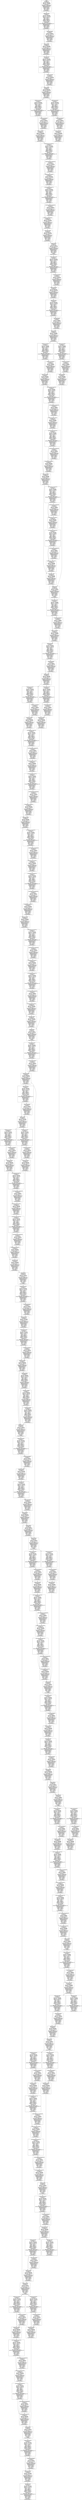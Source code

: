 digraph cnn_tree {
images [shape=box, label="images\n net segment id: 0\n id: 0 type: 45\ntype name: Preprocess\n input size: 1*3*640*640\n output size: 1*3*640*640\n reportFlag: 0\n inBondType: 1 outBondType: 1\n dataType: FP16_FP16_FP16\n alignedInputDataSize: 0\n alignedOutputDataSize: 0\n InDcmp: OutCmp: \n inM2M: 0 outM2M: 0\n inDdr: 0 outDdr: 0\n inS2S: 0 outS2S: 0\n FusionFlag: 0\nCubeEltwiseMerged : 0"];
images -> _model_0_conv_Conv;
_model_0_conv_Conv [shape=box, label="/model.0/conv/Conv\n net segment id: 0\n id: 0 type: 0\ntype name: Convolution\n input size: 1*3*640*640\n output size: 1*32*320*320\n kernel_h: 6 kernel_w: 6\n stride_h: 2 stride_w: 2\n pad_h: 2 pad_w: 2\n padUp: 2 padDown: 2\n padLeft: 2 padRight: 2\n padMode: const_zero\n dilation_h: 1 dilation_w: 1\n weight size: 3456\n reportFlag: 0\n inBondType: 1 outBondType: 1\n dataType: FP16_FP16_FP16 weightDataType: S8\n alignedInputDataSize: 0\n alignedOutputDataSize: 0\n InDcmp: OutCmp: \n inM2M: 0 outM2M: 0\n inDdr: 0 outDdr: 0\n inS2S: 0 outS2S: 0\n FusionFlag: 0\nCubeEltwiseMerged : 0"];
_model_0_conv_Conv -> _model_0_act_Sigmoid;
_model_0_conv_Conv -> _model_0_act_Mul;
_model_0_act_Sigmoid [shape=box, label="/model.0/act/Sigmoid\n net segment id: 0\n id: 0 type: 8\ntype name: Sigmoid\n input size: 1*32*320*320\n output size: 1*32*320*320\n reportFlag: 0\n inBondType: 1 outBondType: 1\n dataType: FP16_FP16_FP16\n alignedInputDataSize: 0\n alignedOutputDataSize: 0\n InDcmp: OutCmp: \n inM2M: 0 outM2M: 0\n inDdr: 0 outDdr: 0\n inS2S: 0 outS2S: 0\n FusionFlag: 0\nCubeEltwiseMerged : 0"];
_model_0_act_Sigmoid -> _model_0_act_Mul;
_model_0_act_Mul [shape=box, label="/model.0/act/Mul\n net segment id: 0\n id: 0 type: 62\ntype name: BinaryMath\n input size: 1*32*320*320\n output size: 1*32*320*320\n reportFlag: 0\n inBondType: 1 outBondType: 1\n dataType: FP16_FP16_FP16\n alignedInputDataSize: 0\n alignedOutputDataSize: 0\n InDcmp: OutCmp: \n inM2M: 0 outM2M: 0\n inDdr: 0 outDdr: 0\n inS2S: 0 outS2S: 0\n FusionFlag: 0\nCubeEltwiseMerged : 0"];
_model_0_act_Mul -> _model_1_conv_Conv;
_model_1_conv_Conv [shape=box, label="/model.1/conv/Conv\n net segment id: 0\n id: 0 type: 0\ntype name: Convolution\n input size: 1*32*320*320\n output size: 1*64*160*160\n kernel_h: 3 kernel_w: 3\n stride_h: 2 stride_w: 2\n pad_h: 1 pad_w: 1\n padUp: 1 padDown: 0\n padLeft: 1 padRight: 0\n padMode: const_zero\n dilation_h: 1 dilation_w: 1\n weight size: 18432\n reportFlag: 0\n inBondType: 1 outBondType: 1\n dataType: FP16_FP16_FP16 weightDataType: S8\n alignedInputDataSize: 0\n alignedOutputDataSize: 0\n InDcmp: OutCmp: \n inM2M: 0 outM2M: 0\n inDdr: 0 outDdr: 0\n inS2S: 0 outS2S: 0\n FusionFlag: 0\nCubeEltwiseMerged : 0"];
_model_1_conv_Conv -> _model_1_act_Sigmoid;
_model_1_conv_Conv -> _model_1_act_Mul;
_model_1_act_Sigmoid [shape=box, label="/model.1/act/Sigmoid\n net segment id: 0\n id: 0 type: 8\ntype name: Sigmoid\n input size: 1*64*160*160\n output size: 1*64*160*160\n reportFlag: 0\n inBondType: 1 outBondType: 1\n dataType: FP16_FP16_FP16\n alignedInputDataSize: 0\n alignedOutputDataSize: 0\n InDcmp: OutCmp: \n inM2M: 0 outM2M: 0\n inDdr: 0 outDdr: 0\n inS2S: 0 outS2S: 0\n FusionFlag: 0\nCubeEltwiseMerged : 0"];
_model_1_act_Sigmoid -> _model_1_act_Mul;
_model_1_act_Mul [shape=box, label="/model.1/act/Mul\n net segment id: 0\n id: 0 type: 62\ntype name: BinaryMath\n input size: 1*64*160*160\n output size: 1*64*160*160\n reportFlag: 0\n inBondType: 1 outBondType: 1\n dataType: FP16_FP16_FP16\n alignedInputDataSize: 0\n alignedOutputDataSize: 0\n InDcmp: OutCmp: \n inM2M: 0 outM2M: 0\n inDdr: 0 outDdr: 0\n inS2S: 0 outS2S: 0\n FusionFlag: 0\nCubeEltwiseMerged : 0"];
_model_1_act_Mul -> _model_2_cv1_conv_Conv;
_model_1_act_Mul -> _model_2_cv2_conv_Conv;
_model_2_cv1_conv_Conv [shape=box, label="/model.2/cv1/conv/Conv\n net segment id: 0\n id: 0 type: 0\ntype name: Convolution\n input size: 1*64*160*160\n output size: 1*32*160*160\n kernel_h: 1 kernel_w: 1\n stride_h: 1 stride_w: 1\n pad_h: 0 pad_w: 0\n padUp: 0 padDown: 0\n padLeft: 0 padRight: 0\n padMode: const_zero\n dilation_h: 1 dilation_w: 1\n weight size: 2048\n reportFlag: 0\n inBondType: 1 outBondType: 1\n dataType: FP16_FP16_FP16 weightDataType: S8\n alignedInputDataSize: 0\n alignedOutputDataSize: 0\n InDcmp: OutCmp: \n inM2M: 0 outM2M: 0\n inDdr: 0 outDdr: 0\n inS2S: 0 outS2S: 0\n FusionFlag: 0\nCubeEltwiseMerged : 0"];
_model_2_cv1_conv_Conv -> _model_2_cv1_act_Sigmoid;
_model_2_cv1_conv_Conv -> _model_2_cv1_act_Mul;
_model_2_cv1_act_Sigmoid [shape=box, label="/model.2/cv1/act/Sigmoid\n net segment id: 0\n id: 0 type: 8\ntype name: Sigmoid\n input size: 1*32*160*160\n output size: 1*32*160*160\n reportFlag: 0\n inBondType: 1 outBondType: 1\n dataType: FP16_FP16_FP16\n alignedInputDataSize: 0\n alignedOutputDataSize: 0\n InDcmp: OutCmp: \n inM2M: 0 outM2M: 0\n inDdr: 0 outDdr: 0\n inS2S: 0 outS2S: 0\n FusionFlag: 0\nCubeEltwiseMerged : 0"];
_model_2_cv1_act_Sigmoid -> _model_2_cv1_act_Mul;
_model_2_cv1_act_Mul [shape=box, label="/model.2/cv1/act/Mul\n net segment id: 0\n id: 0 type: 62\ntype name: BinaryMath\n input size: 1*32*160*160\n output size: 1*32*160*160\n reportFlag: 0\n inBondType: 1 outBondType: 1\n dataType: FP16_FP16_FP16\n alignedInputDataSize: 0\n alignedOutputDataSize: 0\n InDcmp: OutCmp: \n inM2M: 0 outM2M: 0\n inDdr: 0 outDdr: 0\n inS2S: 0 outS2S: 0\n FusionFlag: 0\nCubeEltwiseMerged : 0"];
_model_2_cv1_act_Mul -> _model_2_m_m_0_cv1_conv_Conv;
_model_2_cv1_act_Mul -> _model_2_m_m_0_Add;
_model_2_m_m_0_cv1_conv_Conv [shape=box, label="/model.2/m/m.0/cv1/conv/Conv\n net segment id: 0\n id: 0 type: 0\ntype name: Convolution\n input size: 1*32*160*160\n output size: 1*32*160*160\n kernel_h: 1 kernel_w: 1\n stride_h: 1 stride_w: 1\n pad_h: 0 pad_w: 0\n padUp: 0 padDown: 0\n padLeft: 0 padRight: 0\n padMode: const_zero\n dilation_h: 1 dilation_w: 1\n weight size: 1024\n reportFlag: 0\n inBondType: 1 outBondType: 1\n dataType: FP16_FP16_FP16 weightDataType: S8\n alignedInputDataSize: 0\n alignedOutputDataSize: 0\n InDcmp: OutCmp: \n inM2M: 0 outM2M: 0\n inDdr: 0 outDdr: 0\n inS2S: 0 outS2S: 0\n FusionFlag: 0\nCubeEltwiseMerged : 0"];
_model_2_m_m_0_cv1_conv_Conv -> _model_2_m_m_0_cv1_act_Sigmoid;
_model_2_m_m_0_cv1_conv_Conv -> _model_2_m_m_0_cv1_act_Mul;
_model_2_m_m_0_cv1_act_Sigmoid [shape=box, label="/model.2/m/m.0/cv1/act/Sigmoid\n net segment id: 0\n id: 0 type: 8\ntype name: Sigmoid\n input size: 1*32*160*160\n output size: 1*32*160*160\n reportFlag: 0\n inBondType: 1 outBondType: 1\n dataType: FP16_FP16_FP16\n alignedInputDataSize: 0\n alignedOutputDataSize: 0\n InDcmp: OutCmp: \n inM2M: 0 outM2M: 0\n inDdr: 0 outDdr: 0\n inS2S: 0 outS2S: 0\n FusionFlag: 0\nCubeEltwiseMerged : 0"];
_model_2_m_m_0_cv1_act_Sigmoid -> _model_2_m_m_0_cv1_act_Mul;
_model_2_m_m_0_cv1_act_Mul [shape=box, label="/model.2/m/m.0/cv1/act/Mul\n net segment id: 0\n id: 0 type: 62\ntype name: BinaryMath\n input size: 1*32*160*160\n output size: 1*32*160*160\n reportFlag: 0\n inBondType: 1 outBondType: 1\n dataType: FP16_FP16_FP16\n alignedInputDataSize: 0\n alignedOutputDataSize: 0\n InDcmp: OutCmp: \n inM2M: 0 outM2M: 0\n inDdr: 0 outDdr: 0\n inS2S: 0 outS2S: 0\n FusionFlag: 0\nCubeEltwiseMerged : 0"];
_model_2_m_m_0_cv1_act_Mul -> _model_2_m_m_0_cv2_conv_Conv;
_model_2_m_m_0_cv2_conv_Conv [shape=box, label="/model.2/m/m.0/cv2/conv/Conv\n net segment id: 0\n id: 0 type: 0\ntype name: Convolution\n input size: 1*32*160*160\n output size: 1*32*160*160\n kernel_h: 3 kernel_w: 3\n stride_h: 1 stride_w: 1\n pad_h: 1 pad_w: 1\n padUp: 1 padDown: 1\n padLeft: 1 padRight: 1\n padMode: const_zero\n dilation_h: 1 dilation_w: 1\n weight size: 9216\n reportFlag: 0\n inBondType: 1 outBondType: 1\n dataType: FP16_FP16_FP16 weightDataType: S8\n alignedInputDataSize: 0\n alignedOutputDataSize: 0\n InDcmp: OutCmp: \n inM2M: 0 outM2M: 0\n inDdr: 0 outDdr: 0\n inS2S: 0 outS2S: 0\n FusionFlag: 0\nCubeEltwiseMerged : 0"];
_model_2_m_m_0_cv2_conv_Conv -> _model_2_m_m_0_cv2_act_Sigmoid;
_model_2_m_m_0_cv2_conv_Conv -> _model_2_m_m_0_cv2_act_Mul;
_model_2_m_m_0_cv2_act_Sigmoid [shape=box, label="/model.2/m/m.0/cv2/act/Sigmoid\n net segment id: 0\n id: 0 type: 8\ntype name: Sigmoid\n input size: 1*32*160*160\n output size: 1*32*160*160\n reportFlag: 0\n inBondType: 1 outBondType: 1\n dataType: FP16_FP16_FP16\n alignedInputDataSize: 0\n alignedOutputDataSize: 0\n InDcmp: OutCmp: \n inM2M: 0 outM2M: 0\n inDdr: 0 outDdr: 0\n inS2S: 0 outS2S: 0\n FusionFlag: 0\nCubeEltwiseMerged : 0"];
_model_2_m_m_0_cv2_act_Sigmoid -> _model_2_m_m_0_cv2_act_Mul;
_model_2_m_m_0_cv2_act_Mul [shape=box, label="/model.2/m/m.0/cv2/act/Mul\n net segment id: 0\n id: 0 type: 62\ntype name: BinaryMath\n input size: 1*32*160*160\n output size: 1*32*160*160\n reportFlag: 0\n inBondType: 1 outBondType: 1\n dataType: FP16_FP16_FP16\n alignedInputDataSize: 0\n alignedOutputDataSize: 0\n InDcmp: OutCmp: \n inM2M: 0 outM2M: 0\n inDdr: 0 outDdr: 0\n inS2S: 0 outS2S: 0\n FusionFlag: 0\nCubeEltwiseMerged : 0"];
_model_2_m_m_0_cv2_act_Mul -> _model_2_m_m_0_Add;
_model_2_m_m_0_Add [shape=box, label="/model.2/m/m.0/Add\n net segment id: 0\n id: 0 type: 62\ntype name: BinaryMath\n input size: 1*32*160*160\n output size: 1*32*160*160\n reportFlag: 0\n inBondType: 1 outBondType: 1\n dataType: FP16_FP16_FP16\n alignedInputDataSize: 0\n alignedOutputDataSize: 0\n InDcmp: OutCmp: \n inM2M: 0 outM2M: 0\n inDdr: 0 outDdr: 0\n inS2S: 0 outS2S: 0\n FusionFlag: 0\nCubeEltwiseMerged : 0"];
_model_2_m_m_0_Add -> _model_2_Concat;
_model_2_cv2_conv_Conv [shape=box, label="/model.2/cv2/conv/Conv\n net segment id: 0\n id: 0 type: 0\ntype name: Convolution\n input size: 1*64*160*160\n output size: 1*32*160*160\n kernel_h: 1 kernel_w: 1\n stride_h: 1 stride_w: 1\n pad_h: 0 pad_w: 0\n padUp: 0 padDown: 0\n padLeft: 0 padRight: 0\n padMode: const_zero\n dilation_h: 1 dilation_w: 1\n weight size: 2048\n reportFlag: 0\n inBondType: 1 outBondType: 1\n dataType: FP16_FP16_FP16 weightDataType: S8\n alignedInputDataSize: 0\n alignedOutputDataSize: 0\n InDcmp: OutCmp: \n inM2M: 0 outM2M: 0\n inDdr: 0 outDdr: 0\n inS2S: 0 outS2S: 0\n FusionFlag: 0\nCubeEltwiseMerged : 0"];
_model_2_cv2_conv_Conv -> _model_2_cv2_act_Sigmoid;
_model_2_cv2_conv_Conv -> _model_2_cv2_act_Mul;
_model_2_cv2_act_Sigmoid [shape=box, label="/model.2/cv2/act/Sigmoid\n net segment id: 0\n id: 0 type: 8\ntype name: Sigmoid\n input size: 1*32*160*160\n output size: 1*32*160*160\n reportFlag: 0\n inBondType: 1 outBondType: 1\n dataType: FP16_FP16_FP16\n alignedInputDataSize: 0\n alignedOutputDataSize: 0\n InDcmp: OutCmp: \n inM2M: 0 outM2M: 0\n inDdr: 0 outDdr: 0\n inS2S: 0 outS2S: 0\n FusionFlag: 0\nCubeEltwiseMerged : 0"];
_model_2_cv2_act_Sigmoid -> _model_2_cv2_act_Mul;
_model_2_cv2_act_Mul [shape=box, label="/model.2/cv2/act/Mul\n net segment id: 0\n id: 0 type: 62\ntype name: BinaryMath\n input size: 1*32*160*160\n output size: 1*32*160*160\n reportFlag: 0\n inBondType: 1 outBondType: 1\n dataType: FP16_FP16_FP16\n alignedInputDataSize: 0\n alignedOutputDataSize: 0\n InDcmp: OutCmp: \n inM2M: 0 outM2M: 0\n inDdr: 0 outDdr: 0\n inS2S: 0 outS2S: 0\n FusionFlag: 0\nCubeEltwiseMerged : 0"];
_model_2_cv2_act_Mul -> _model_2_Concat;
_model_2_Concat [shape=box, label="/model.2/Concat\n net segment id: 0\n id: 0 type: 38\ntype name: Concat\n input size: 1*32*160*160\n output size: 1*64*160*160\n reportFlag: 0\n inBondType: 1 outBondType: 1\n dataType: FP16_FP16_FP16\n alignedInputDataSize: 0\n alignedOutputDataSize: 0\n InDcmp: OutCmp: \n inM2M: 0 outM2M: 0\n inDdr: 0 outDdr: 0\n inS2S: 0 outS2S: 0\n FusionFlag: 0\n noninst\nCubeEltwiseMerged : 0"];
_model_2_Concat -> _model_2_cv3_conv_Conv;
_model_2_cv3_conv_Conv [shape=box, label="/model.2/cv3/conv/Conv\n net segment id: 0\n id: 0 type: 0\ntype name: Convolution\n input size: 1*64*160*160\n output size: 1*64*160*160\n kernel_h: 1 kernel_w: 1\n stride_h: 1 stride_w: 1\n pad_h: 0 pad_w: 0\n padUp: 0 padDown: 0\n padLeft: 0 padRight: 0\n padMode: const_zero\n dilation_h: 1 dilation_w: 1\n weight size: 4096\n reportFlag: 0\n inBondType: 1 outBondType: 1\n dataType: FP16_FP16_FP16 weightDataType: S8\n alignedInputDataSize: 0\n alignedOutputDataSize: 0\n InDcmp: OutCmp: \n inM2M: 0 outM2M: 0\n inDdr: 0 outDdr: 0\n inS2S: 0 outS2S: 0\n FusionFlag: 0\nCubeEltwiseMerged : 0"];
_model_2_cv3_conv_Conv -> _model_2_cv3_act_Sigmoid;
_model_2_cv3_conv_Conv -> _model_2_cv3_act_Mul;
_model_2_cv3_act_Sigmoid [shape=box, label="/model.2/cv3/act/Sigmoid\n net segment id: 0\n id: 0 type: 8\ntype name: Sigmoid\n input size: 1*64*160*160\n output size: 1*64*160*160\n reportFlag: 0\n inBondType: 1 outBondType: 1\n dataType: FP16_FP16_FP16\n alignedInputDataSize: 0\n alignedOutputDataSize: 0\n InDcmp: OutCmp: \n inM2M: 0 outM2M: 0\n inDdr: 0 outDdr: 0\n inS2S: 0 outS2S: 0\n FusionFlag: 0\nCubeEltwiseMerged : 0"];
_model_2_cv3_act_Sigmoid -> _model_2_cv3_act_Mul;
_model_2_cv3_act_Mul [shape=box, label="/model.2/cv3/act/Mul\n net segment id: 0\n id: 0 type: 62\ntype name: BinaryMath\n input size: 1*64*160*160\n output size: 1*64*160*160\n reportFlag: 0\n inBondType: 1 outBondType: 1\n dataType: FP16_FP16_FP16\n alignedInputDataSize: 0\n alignedOutputDataSize: 0\n InDcmp: OutCmp: \n inM2M: 0 outM2M: 0\n inDdr: 0 outDdr: 0\n inS2S: 0 outS2S: 0\n FusionFlag: 0\nCubeEltwiseMerged : 0"];
_model_2_cv3_act_Mul -> _model_3_conv_Conv;
_model_3_conv_Conv [shape=box, label="/model.3/conv/Conv\n net segment id: 0\n id: 0 type: 0\ntype name: Convolution\n input size: 1*64*160*160\n output size: 1*128*80*80\n kernel_h: 3 kernel_w: 3\n stride_h: 2 stride_w: 2\n pad_h: 1 pad_w: 1\n padUp: 1 padDown: 0\n padLeft: 1 padRight: 0\n padMode: const_zero\n dilation_h: 1 dilation_w: 1\n weight size: 73728\n reportFlag: 0\n inBondType: 1 outBondType: 1\n dataType: FP16_FP16_FP16 weightDataType: S8\n alignedInputDataSize: 0\n alignedOutputDataSize: 0\n InDcmp: OutCmp: \n inM2M: 0 outM2M: 0\n inDdr: 0 outDdr: 0\n inS2S: 0 outS2S: 0\n FusionFlag: 0\nCubeEltwiseMerged : 0"];
_model_3_conv_Conv -> _model_3_act_Sigmoid;
_model_3_conv_Conv -> _model_3_act_Mul;
_model_3_act_Sigmoid [shape=box, label="/model.3/act/Sigmoid\n net segment id: 0\n id: 0 type: 8\ntype name: Sigmoid\n input size: 1*128*80*80\n output size: 1*128*80*80\n reportFlag: 0\n inBondType: 1 outBondType: 1\n dataType: FP16_FP16_FP16\n alignedInputDataSize: 0\n alignedOutputDataSize: 0\n InDcmp: OutCmp: \n inM2M: 0 outM2M: 0\n inDdr: 0 outDdr: 0\n inS2S: 0 outS2S: 0\n FusionFlag: 0\nCubeEltwiseMerged : 0"];
_model_3_act_Sigmoid -> _model_3_act_Mul;
_model_3_act_Mul [shape=box, label="/model.3/act/Mul\n net segment id: 0\n id: 0 type: 62\ntype name: BinaryMath\n input size: 1*128*80*80\n output size: 1*128*80*80\n reportFlag: 0\n inBondType: 1 outBondType: 1\n dataType: FP16_FP16_FP16\n alignedInputDataSize: 0\n alignedOutputDataSize: 0\n InDcmp: OutCmp: \n inM2M: 0 outM2M: 0\n inDdr: 0 outDdr: 0\n inS2S: 0 outS2S: 0\n FusionFlag: 0\nCubeEltwiseMerged : 0"];
_model_3_act_Mul -> _model_4_cv1_conv_Conv;
_model_3_act_Mul -> _model_4_cv2_conv_Conv;
_model_4_cv1_conv_Conv [shape=box, label="/model.4/cv1/conv/Conv\n net segment id: 0\n id: 0 type: 0\ntype name: Convolution\n input size: 1*128*80*80\n output size: 1*64*80*80\n kernel_h: 1 kernel_w: 1\n stride_h: 1 stride_w: 1\n pad_h: 0 pad_w: 0\n padUp: 0 padDown: 0\n padLeft: 0 padRight: 0\n padMode: const_zero\n dilation_h: 1 dilation_w: 1\n weight size: 8192\n reportFlag: 0\n inBondType: 1 outBondType: 1\n dataType: FP16_FP16_FP16 weightDataType: S8\n alignedInputDataSize: 0\n alignedOutputDataSize: 0\n InDcmp: OutCmp: \n inM2M: 0 outM2M: 0\n inDdr: 0 outDdr: 0\n inS2S: 0 outS2S: 0\n FusionFlag: 0\nCubeEltwiseMerged : 0"];
_model_4_cv1_conv_Conv -> _model_4_cv1_act_Sigmoid;
_model_4_cv1_conv_Conv -> _model_4_cv1_act_Mul;
_model_4_cv1_act_Sigmoid [shape=box, label="/model.4/cv1/act/Sigmoid\n net segment id: 0\n id: 0 type: 8\ntype name: Sigmoid\n input size: 1*64*80*80\n output size: 1*64*80*80\n reportFlag: 0\n inBondType: 1 outBondType: 1\n dataType: FP16_FP16_FP16\n alignedInputDataSize: 0\n alignedOutputDataSize: 0\n InDcmp: OutCmp: \n inM2M: 0 outM2M: 0\n inDdr: 0 outDdr: 0\n inS2S: 0 outS2S: 0\n FusionFlag: 0\nCubeEltwiseMerged : 0"];
_model_4_cv1_act_Sigmoid -> _model_4_cv1_act_Mul;
_model_4_cv1_act_Mul [shape=box, label="/model.4/cv1/act/Mul\n net segment id: 0\n id: 0 type: 62\ntype name: BinaryMath\n input size: 1*64*80*80\n output size: 1*64*80*80\n reportFlag: 0\n inBondType: 1 outBondType: 1\n dataType: FP16_FP16_FP16\n alignedInputDataSize: 0\n alignedOutputDataSize: 0\n InDcmp: OutCmp: \n inM2M: 0 outM2M: 0\n inDdr: 0 outDdr: 0\n inS2S: 0 outS2S: 0\n FusionFlag: 0\nCubeEltwiseMerged : 0"];
_model_4_cv1_act_Mul -> _model_4_m_m_0_cv1_conv_Conv;
_model_4_cv1_act_Mul -> _model_4_m_m_0_Add;
_model_4_m_m_0_cv1_conv_Conv [shape=box, label="/model.4/m/m.0/cv1/conv/Conv\n net segment id: 0\n id: 0 type: 0\ntype name: Convolution\n input size: 1*64*80*80\n output size: 1*64*80*80\n kernel_h: 1 kernel_w: 1\n stride_h: 1 stride_w: 1\n pad_h: 0 pad_w: 0\n padUp: 0 padDown: 0\n padLeft: 0 padRight: 0\n padMode: const_zero\n dilation_h: 1 dilation_w: 1\n weight size: 4096\n reportFlag: 0\n inBondType: 1 outBondType: 1\n dataType: FP16_FP16_FP16 weightDataType: S8\n alignedInputDataSize: 0\n alignedOutputDataSize: 0\n InDcmp: OutCmp: \n inM2M: 0 outM2M: 0\n inDdr: 0 outDdr: 0\n inS2S: 0 outS2S: 0\n FusionFlag: 0\nCubeEltwiseMerged : 0"];
_model_4_m_m_0_cv1_conv_Conv -> _model_4_m_m_0_cv1_act_Sigmoid;
_model_4_m_m_0_cv1_conv_Conv -> _model_4_m_m_0_cv1_act_Mul;
_model_4_m_m_0_cv1_act_Sigmoid [shape=box, label="/model.4/m/m.0/cv1/act/Sigmoid\n net segment id: 0\n id: 0 type: 8\ntype name: Sigmoid\n input size: 1*64*80*80\n output size: 1*64*80*80\n reportFlag: 0\n inBondType: 1 outBondType: 1\n dataType: FP16_FP16_FP16\n alignedInputDataSize: 0\n alignedOutputDataSize: 0\n InDcmp: OutCmp: \n inM2M: 0 outM2M: 0\n inDdr: 0 outDdr: 0\n inS2S: 0 outS2S: 0\n FusionFlag: 0\nCubeEltwiseMerged : 0"];
_model_4_m_m_0_cv1_act_Sigmoid -> _model_4_m_m_0_cv1_act_Mul;
_model_4_m_m_0_cv1_act_Mul [shape=box, label="/model.4/m/m.0/cv1/act/Mul\n net segment id: 0\n id: 0 type: 62\ntype name: BinaryMath\n input size: 1*64*80*80\n output size: 1*64*80*80\n reportFlag: 0\n inBondType: 1 outBondType: 1\n dataType: FP16_FP16_FP16\n alignedInputDataSize: 0\n alignedOutputDataSize: 0\n InDcmp: OutCmp: \n inM2M: 0 outM2M: 0\n inDdr: 0 outDdr: 0\n inS2S: 0 outS2S: 0\n FusionFlag: 0\nCubeEltwiseMerged : 0"];
_model_4_m_m_0_cv1_act_Mul -> _model_4_m_m_0_cv2_conv_Conv;
_model_4_m_m_0_cv2_conv_Conv [shape=box, label="/model.4/m/m.0/cv2/conv/Conv\n net segment id: 0\n id: 0 type: 0\ntype name: Convolution\n input size: 1*64*80*80\n output size: 1*64*80*80\n kernel_h: 3 kernel_w: 3\n stride_h: 1 stride_w: 1\n pad_h: 1 pad_w: 1\n padUp: 1 padDown: 1\n padLeft: 1 padRight: 1\n padMode: const_zero\n dilation_h: 1 dilation_w: 1\n weight size: 36864\n reportFlag: 0\n inBondType: 1 outBondType: 1\n dataType: FP16_FP16_FP16 weightDataType: S8\n alignedInputDataSize: 0\n alignedOutputDataSize: 0\n InDcmp: OutCmp: \n inM2M: 0 outM2M: 0\n inDdr: 0 outDdr: 0\n inS2S: 0 outS2S: 0\n FusionFlag: 0\nCubeEltwiseMerged : 0"];
_model_4_m_m_0_cv2_conv_Conv -> _model_4_m_m_0_cv2_act_Sigmoid;
_model_4_m_m_0_cv2_conv_Conv -> _model_4_m_m_0_cv2_act_Mul;
_model_4_m_m_0_cv2_act_Sigmoid [shape=box, label="/model.4/m/m.0/cv2/act/Sigmoid\n net segment id: 0\n id: 0 type: 8\ntype name: Sigmoid\n input size: 1*64*80*80\n output size: 1*64*80*80\n reportFlag: 0\n inBondType: 1 outBondType: 1\n dataType: FP16_FP16_FP16\n alignedInputDataSize: 0\n alignedOutputDataSize: 0\n InDcmp: OutCmp: \n inM2M: 0 outM2M: 0\n inDdr: 0 outDdr: 0\n inS2S: 0 outS2S: 0\n FusionFlag: 0\nCubeEltwiseMerged : 0"];
_model_4_m_m_0_cv2_act_Sigmoid -> _model_4_m_m_0_cv2_act_Mul;
_model_4_m_m_0_cv2_act_Mul [shape=box, label="/model.4/m/m.0/cv2/act/Mul\n net segment id: 0\n id: 0 type: 62\ntype name: BinaryMath\n input size: 1*64*80*80\n output size: 1*64*80*80\n reportFlag: 0\n inBondType: 1 outBondType: 1\n dataType: FP16_FP16_FP16\n alignedInputDataSize: 0\n alignedOutputDataSize: 0\n InDcmp: OutCmp: \n inM2M: 0 outM2M: 0\n inDdr: 0 outDdr: 0\n inS2S: 0 outS2S: 0\n FusionFlag: 0\nCubeEltwiseMerged : 0"];
_model_4_m_m_0_cv2_act_Mul -> _model_4_m_m_0_Add;
_model_4_m_m_0_Add [shape=box, label="/model.4/m/m.0/Add\n net segment id: 0\n id: 0 type: 62\ntype name: BinaryMath\n input size: 1*64*80*80\n output size: 1*64*80*80\n reportFlag: 0\n inBondType: 1 outBondType: 1\n dataType: FP16_FP16_FP16\n alignedInputDataSize: 0\n alignedOutputDataSize: 0\n InDcmp: OutCmp: \n inM2M: 0 outM2M: 0\n inDdr: 0 outDdr: 0\n inS2S: 0 outS2S: 0\n FusionFlag: 0\nCubeEltwiseMerged : 0"];
_model_4_m_m_0_Add -> _model_4_m_m_1_cv1_conv_Conv;
_model_4_m_m_0_Add -> _model_4_m_m_1_Add;
_model_4_m_m_1_cv1_conv_Conv [shape=box, label="/model.4/m/m.1/cv1/conv/Conv\n net segment id: 0\n id: 0 type: 0\ntype name: Convolution\n input size: 1*64*80*80\n output size: 1*64*80*80\n kernel_h: 1 kernel_w: 1\n stride_h: 1 stride_w: 1\n pad_h: 0 pad_w: 0\n padUp: 0 padDown: 0\n padLeft: 0 padRight: 0\n padMode: const_zero\n dilation_h: 1 dilation_w: 1\n weight size: 4096\n reportFlag: 0\n inBondType: 1 outBondType: 1\n dataType: FP16_FP16_FP16 weightDataType: S8\n alignedInputDataSize: 0\n alignedOutputDataSize: 0\n InDcmp: OutCmp: \n inM2M: 0 outM2M: 0\n inDdr: 0 outDdr: 0\n inS2S: 0 outS2S: 0\n FusionFlag: 0\nCubeEltwiseMerged : 0"];
_model_4_m_m_1_cv1_conv_Conv -> _model_4_m_m_1_cv1_act_Sigmoid;
_model_4_m_m_1_cv1_conv_Conv -> _model_4_m_m_1_cv1_act_Mul;
_model_4_m_m_1_cv1_act_Sigmoid [shape=box, label="/model.4/m/m.1/cv1/act/Sigmoid\n net segment id: 0\n id: 0 type: 8\ntype name: Sigmoid\n input size: 1*64*80*80\n output size: 1*64*80*80\n reportFlag: 0\n inBondType: 1 outBondType: 1\n dataType: FP16_FP16_FP16\n alignedInputDataSize: 0\n alignedOutputDataSize: 0\n InDcmp: OutCmp: \n inM2M: 0 outM2M: 0\n inDdr: 0 outDdr: 0\n inS2S: 0 outS2S: 0\n FusionFlag: 0\nCubeEltwiseMerged : 0"];
_model_4_m_m_1_cv1_act_Sigmoid -> _model_4_m_m_1_cv1_act_Mul;
_model_4_m_m_1_cv1_act_Mul [shape=box, label="/model.4/m/m.1/cv1/act/Mul\n net segment id: 0\n id: 0 type: 62\ntype name: BinaryMath\n input size: 1*64*80*80\n output size: 1*64*80*80\n reportFlag: 0\n inBondType: 1 outBondType: 1\n dataType: FP16_FP16_FP16\n alignedInputDataSize: 0\n alignedOutputDataSize: 0\n InDcmp: OutCmp: \n inM2M: 0 outM2M: 0\n inDdr: 0 outDdr: 0\n inS2S: 0 outS2S: 0\n FusionFlag: 0\nCubeEltwiseMerged : 0"];
_model_4_m_m_1_cv1_act_Mul -> _model_4_m_m_1_cv2_conv_Conv;
_model_4_m_m_1_cv2_conv_Conv [shape=box, label="/model.4/m/m.1/cv2/conv/Conv\n net segment id: 0\n id: 0 type: 0\ntype name: Convolution\n input size: 1*64*80*80\n output size: 1*64*80*80\n kernel_h: 3 kernel_w: 3\n stride_h: 1 stride_w: 1\n pad_h: 1 pad_w: 1\n padUp: 1 padDown: 1\n padLeft: 1 padRight: 1\n padMode: const_zero\n dilation_h: 1 dilation_w: 1\n weight size: 36864\n reportFlag: 0\n inBondType: 1 outBondType: 1\n dataType: FP16_FP16_FP16 weightDataType: S8\n alignedInputDataSize: 0\n alignedOutputDataSize: 0\n InDcmp: OutCmp: \n inM2M: 0 outM2M: 0\n inDdr: 0 outDdr: 0\n inS2S: 0 outS2S: 0\n FusionFlag: 0\nCubeEltwiseMerged : 0"];
_model_4_m_m_1_cv2_conv_Conv -> _model_4_m_m_1_cv2_act_Sigmoid;
_model_4_m_m_1_cv2_conv_Conv -> _model_4_m_m_1_cv2_act_Mul;
_model_4_m_m_1_cv2_act_Sigmoid [shape=box, label="/model.4/m/m.1/cv2/act/Sigmoid\n net segment id: 0\n id: 0 type: 8\ntype name: Sigmoid\n input size: 1*64*80*80\n output size: 1*64*80*80\n reportFlag: 0\n inBondType: 1 outBondType: 1\n dataType: FP16_FP16_FP16\n alignedInputDataSize: 0\n alignedOutputDataSize: 0\n InDcmp: OutCmp: \n inM2M: 0 outM2M: 0\n inDdr: 0 outDdr: 0\n inS2S: 0 outS2S: 0\n FusionFlag: 0\nCubeEltwiseMerged : 0"];
_model_4_m_m_1_cv2_act_Sigmoid -> _model_4_m_m_1_cv2_act_Mul;
_model_4_m_m_1_cv2_act_Mul [shape=box, label="/model.4/m/m.1/cv2/act/Mul\n net segment id: 0\n id: 0 type: 62\ntype name: BinaryMath\n input size: 1*64*80*80\n output size: 1*64*80*80\n reportFlag: 0\n inBondType: 1 outBondType: 1\n dataType: FP16_FP16_FP16\n alignedInputDataSize: 0\n alignedOutputDataSize: 0\n InDcmp: OutCmp: \n inM2M: 0 outM2M: 0\n inDdr: 0 outDdr: 0\n inS2S: 0 outS2S: 0\n FusionFlag: 0\nCubeEltwiseMerged : 0"];
_model_4_m_m_1_cv2_act_Mul -> _model_4_m_m_1_Add;
_model_4_m_m_1_Add [shape=box, label="/model.4/m/m.1/Add\n net segment id: 0\n id: 0 type: 62\ntype name: BinaryMath\n input size: 1*64*80*80\n output size: 1*64*80*80\n reportFlag: 0\n inBondType: 1 outBondType: 1\n dataType: FP16_FP16_FP16\n alignedInputDataSize: 0\n alignedOutputDataSize: 0\n InDcmp: OutCmp: \n inM2M: 0 outM2M: 0\n inDdr: 0 outDdr: 0\n inS2S: 0 outS2S: 0\n FusionFlag: 0\nCubeEltwiseMerged : 0"];
_model_4_m_m_1_Add -> _model_4_Concat;
_model_4_cv2_conv_Conv [shape=box, label="/model.4/cv2/conv/Conv\n net segment id: 0\n id: 0 type: 0\ntype name: Convolution\n input size: 1*128*80*80\n output size: 1*64*80*80\n kernel_h: 1 kernel_w: 1\n stride_h: 1 stride_w: 1\n pad_h: 0 pad_w: 0\n padUp: 0 padDown: 0\n padLeft: 0 padRight: 0\n padMode: const_zero\n dilation_h: 1 dilation_w: 1\n weight size: 8192\n reportFlag: 0\n inBondType: 1 outBondType: 1\n dataType: FP16_FP16_FP16 weightDataType: S8\n alignedInputDataSize: 0\n alignedOutputDataSize: 0\n InDcmp: OutCmp: \n inM2M: 0 outM2M: 0\n inDdr: 0 outDdr: 0\n inS2S: 0 outS2S: 0\n FusionFlag: 0\nCubeEltwiseMerged : 0"];
_model_4_cv2_conv_Conv -> _model_4_cv2_act_Sigmoid;
_model_4_cv2_conv_Conv -> _model_4_cv2_act_Mul;
_model_4_cv2_act_Sigmoid [shape=box, label="/model.4/cv2/act/Sigmoid\n net segment id: 0\n id: 0 type: 8\ntype name: Sigmoid\n input size: 1*64*80*80\n output size: 1*64*80*80\n reportFlag: 0\n inBondType: 1 outBondType: 1\n dataType: FP16_FP16_FP16\n alignedInputDataSize: 0\n alignedOutputDataSize: 0\n InDcmp: OutCmp: \n inM2M: 0 outM2M: 0\n inDdr: 0 outDdr: 0\n inS2S: 0 outS2S: 0\n FusionFlag: 0\nCubeEltwiseMerged : 0"];
_model_4_cv2_act_Sigmoid -> _model_4_cv2_act_Mul;
_model_4_cv2_act_Mul [shape=box, label="/model.4/cv2/act/Mul\n net segment id: 0\n id: 0 type: 62\ntype name: BinaryMath\n input size: 1*64*80*80\n output size: 1*64*80*80\n reportFlag: 0\n inBondType: 1 outBondType: 1\n dataType: FP16_FP16_FP16\n alignedInputDataSize: 0\n alignedOutputDataSize: 0\n InDcmp: OutCmp: \n inM2M: 0 outM2M: 0\n inDdr: 0 outDdr: 0\n inS2S: 0 outS2S: 0\n FusionFlag: 0\nCubeEltwiseMerged : 0"];
_model_4_cv2_act_Mul -> _model_4_Concat;
_model_4_Concat [shape=box, label="/model.4/Concat\n net segment id: 0\n id: 0 type: 38\ntype name: Concat\n input size: 1*64*80*80\n output size: 1*128*80*80\n reportFlag: 0\n inBondType: 1 outBondType: 1\n dataType: FP16_FP16_FP16\n alignedInputDataSize: 0\n alignedOutputDataSize: 0\n InDcmp: OutCmp: \n inM2M: 0 outM2M: 0\n inDdr: 0 outDdr: 0\n inS2S: 0 outS2S: 0\n FusionFlag: 0\n noninst\nCubeEltwiseMerged : 0"];
_model_4_Concat -> _model_4_cv3_conv_Conv;
_model_4_cv3_conv_Conv [shape=box, label="/model.4/cv3/conv/Conv\n net segment id: 0\n id: 0 type: 0\ntype name: Convolution\n input size: 1*128*80*80\n output size: 1*128*80*80\n kernel_h: 1 kernel_w: 1\n stride_h: 1 stride_w: 1\n pad_h: 0 pad_w: 0\n padUp: 0 padDown: 0\n padLeft: 0 padRight: 0\n padMode: const_zero\n dilation_h: 1 dilation_w: 1\n weight size: 16384\n reportFlag: 0\n inBondType: 1 outBondType: 1\n dataType: FP16_FP16_FP16 weightDataType: S8\n alignedInputDataSize: 0\n alignedOutputDataSize: 0\n InDcmp: OutCmp: \n inM2M: 0 outM2M: 0\n inDdr: 0 outDdr: 0\n inS2S: 0 outS2S: 0\n FusionFlag: 0\nCubeEltwiseMerged : 0"];
_model_4_cv3_conv_Conv -> _model_4_cv3_act_Sigmoid;
_model_4_cv3_conv_Conv -> _model_4_cv3_act_Mul;
_model_4_cv3_act_Sigmoid [shape=box, label="/model.4/cv3/act/Sigmoid\n net segment id: 0\n id: 0 type: 8\ntype name: Sigmoid\n input size: 1*128*80*80\n output size: 1*128*80*80\n reportFlag: 0\n inBondType: 1 outBondType: 1\n dataType: FP16_FP16_FP16\n alignedInputDataSize: 0\n alignedOutputDataSize: 0\n InDcmp: OutCmp: \n inM2M: 0 outM2M: 0\n inDdr: 0 outDdr: 0\n inS2S: 0 outS2S: 0\n FusionFlag: 0\nCubeEltwiseMerged : 0"];
_model_4_cv3_act_Sigmoid -> _model_4_cv3_act_Mul;
_model_4_cv3_act_Mul [shape=box, label="/model.4/cv3/act/Mul\n net segment id: 0\n id: 0 type: 62\ntype name: BinaryMath\n input size: 1*128*80*80\n output size: 1*128*80*80\n reportFlag: 0\n inBondType: 1 outBondType: 1\n dataType: FP16_FP16_FP16\n alignedInputDataSize: 0\n alignedOutputDataSize: 0\n InDcmp: OutCmp: \n inM2M: 0 outM2M: 0\n inDdr: 0 outDdr: 0\n inS2S: 0 outS2S: 0\n FusionFlag: 0\nCubeEltwiseMerged : 0"];
_model_4_cv3_act_Mul -> _model_5_conv_Conv;
_model_4_cv3_act_Mul -> _model_16_Concat;
_model_5_conv_Conv [shape=box, label="/model.5/conv/Conv\n net segment id: 0\n id: 0 type: 0\ntype name: Convolution\n input size: 1*128*80*80\n output size: 1*256*40*40\n kernel_h: 3 kernel_w: 3\n stride_h: 2 stride_w: 2\n pad_h: 1 pad_w: 1\n padUp: 1 padDown: 0\n padLeft: 1 padRight: 0\n padMode: const_zero\n dilation_h: 1 dilation_w: 1\n weight size: 294912\n reportFlag: 0\n inBondType: 1 outBondType: 1\n dataType: FP16_FP16_FP16 weightDataType: S8\n alignedInputDataSize: 0\n alignedOutputDataSize: 0\n InDcmp: OutCmp: \n inM2M: 0 outM2M: 0\n inDdr: 0 outDdr: 0\n inS2S: 0 outS2S: 0\n FusionFlag: 0\nCubeEltwiseMerged : 0"];
_model_5_conv_Conv -> _model_5_act_Sigmoid;
_model_5_conv_Conv -> _model_5_act_Mul;
_model_5_act_Sigmoid [shape=box, label="/model.5/act/Sigmoid\n net segment id: 0\n id: 0 type: 8\ntype name: Sigmoid\n input size: 1*256*40*40\n output size: 1*256*40*40\n reportFlag: 0\n inBondType: 1 outBondType: 1\n dataType: FP16_FP16_FP16\n alignedInputDataSize: 0\n alignedOutputDataSize: 0\n InDcmp: OutCmp: \n inM2M: 0 outM2M: 0\n inDdr: 0 outDdr: 0\n inS2S: 0 outS2S: 0\n FusionFlag: 0\nCubeEltwiseMerged : 0"];
_model_5_act_Sigmoid -> _model_5_act_Mul;
_model_5_act_Mul [shape=box, label="/model.5/act/Mul\n net segment id: 0\n id: 0 type: 62\ntype name: BinaryMath\n input size: 1*256*40*40\n output size: 1*256*40*40\n reportFlag: 0\n inBondType: 1 outBondType: 1\n dataType: FP16_FP16_FP16\n alignedInputDataSize: 0\n alignedOutputDataSize: 0\n InDcmp: OutCmp: \n inM2M: 0 outM2M: 0\n inDdr: 0 outDdr: 0\n inS2S: 0 outS2S: 0\n FusionFlag: 0\nCubeEltwiseMerged : 0"];
_model_5_act_Mul -> _model_6_cv1_conv_Conv;
_model_5_act_Mul -> _model_6_cv2_conv_Conv;
_model_6_cv1_conv_Conv [shape=box, label="/model.6/cv1/conv/Conv\n net segment id: 0\n id: 0 type: 0\ntype name: Convolution\n input size: 1*256*40*40\n output size: 1*128*40*40\n kernel_h: 1 kernel_w: 1\n stride_h: 1 stride_w: 1\n pad_h: 0 pad_w: 0\n padUp: 0 padDown: 0\n padLeft: 0 padRight: 0\n padMode: const_zero\n dilation_h: 1 dilation_w: 1\n weight size: 32768\n reportFlag: 0\n inBondType: 1 outBondType: 1\n dataType: FP16_FP16_FP16 weightDataType: S8\n alignedInputDataSize: 0\n alignedOutputDataSize: 0\n InDcmp: OutCmp: \n inM2M: 0 outM2M: 0\n inDdr: 0 outDdr: 0\n inS2S: 0 outS2S: 0\n FusionFlag: 0\nCubeEltwiseMerged : 0"];
_model_6_cv1_conv_Conv -> _model_6_cv1_act_Sigmoid;
_model_6_cv1_conv_Conv -> _model_6_cv1_act_Mul;
_model_6_cv1_act_Sigmoid [shape=box, label="/model.6/cv1/act/Sigmoid\n net segment id: 0\n id: 0 type: 8\ntype name: Sigmoid\n input size: 1*128*40*40\n output size: 1*128*40*40\n reportFlag: 0\n inBondType: 1 outBondType: 1\n dataType: FP16_FP16_FP16\n alignedInputDataSize: 0\n alignedOutputDataSize: 0\n InDcmp: OutCmp: \n inM2M: 0 outM2M: 0\n inDdr: 0 outDdr: 0\n inS2S: 0 outS2S: 0\n FusionFlag: 0\nCubeEltwiseMerged : 0"];
_model_6_cv1_act_Sigmoid -> _model_6_cv1_act_Mul;
_model_6_cv1_act_Mul [shape=box, label="/model.6/cv1/act/Mul\n net segment id: 0\n id: 0 type: 62\ntype name: BinaryMath\n input size: 1*128*40*40\n output size: 1*128*40*40\n reportFlag: 0\n inBondType: 1 outBondType: 1\n dataType: FP16_FP16_FP16\n alignedInputDataSize: 0\n alignedOutputDataSize: 0\n InDcmp: OutCmp: \n inM2M: 0 outM2M: 0\n inDdr: 0 outDdr: 0\n inS2S: 0 outS2S: 0\n FusionFlag: 0\nCubeEltwiseMerged : 0"];
_model_6_cv1_act_Mul -> _model_6_m_m_0_cv1_conv_Conv;
_model_6_cv1_act_Mul -> _model_6_m_m_0_Add;
_model_6_m_m_0_cv1_conv_Conv [shape=box, label="/model.6/m/m.0/cv1/conv/Conv\n net segment id: 0\n id: 0 type: 0\ntype name: Convolution\n input size: 1*128*40*40\n output size: 1*128*40*40\n kernel_h: 1 kernel_w: 1\n stride_h: 1 stride_w: 1\n pad_h: 0 pad_w: 0\n padUp: 0 padDown: 0\n padLeft: 0 padRight: 0\n padMode: const_zero\n dilation_h: 1 dilation_w: 1\n weight size: 16384\n reportFlag: 0\n inBondType: 1 outBondType: 1\n dataType: FP16_FP16_FP16 weightDataType: S8\n alignedInputDataSize: 0\n alignedOutputDataSize: 0\n InDcmp: OutCmp: \n inM2M: 0 outM2M: 0\n inDdr: 0 outDdr: 0\n inS2S: 0 outS2S: 0\n FusionFlag: 0\nCubeEltwiseMerged : 0"];
_model_6_m_m_0_cv1_conv_Conv -> _model_6_m_m_0_cv1_act_Sigmoid;
_model_6_m_m_0_cv1_conv_Conv -> _model_6_m_m_0_cv1_act_Mul;
_model_6_m_m_0_cv1_act_Sigmoid [shape=box, label="/model.6/m/m.0/cv1/act/Sigmoid\n net segment id: 0\n id: 0 type: 8\ntype name: Sigmoid\n input size: 1*128*40*40\n output size: 1*128*40*40\n reportFlag: 0\n inBondType: 1 outBondType: 1\n dataType: FP16_FP16_FP16\n alignedInputDataSize: 0\n alignedOutputDataSize: 0\n InDcmp: OutCmp: \n inM2M: 0 outM2M: 0\n inDdr: 0 outDdr: 0\n inS2S: 0 outS2S: 0\n FusionFlag: 0\nCubeEltwiseMerged : 0"];
_model_6_m_m_0_cv1_act_Sigmoid -> _model_6_m_m_0_cv1_act_Mul;
_model_6_m_m_0_cv1_act_Mul [shape=box, label="/model.6/m/m.0/cv1/act/Mul\n net segment id: 0\n id: 0 type: 62\ntype name: BinaryMath\n input size: 1*128*40*40\n output size: 1*128*40*40\n reportFlag: 0\n inBondType: 1 outBondType: 1\n dataType: FP16_FP16_FP16\n alignedInputDataSize: 0\n alignedOutputDataSize: 0\n InDcmp: OutCmp: \n inM2M: 0 outM2M: 0\n inDdr: 0 outDdr: 0\n inS2S: 0 outS2S: 0\n FusionFlag: 0\nCubeEltwiseMerged : 0"];
_model_6_m_m_0_cv1_act_Mul -> _model_6_m_m_0_cv2_conv_Conv;
_model_6_m_m_0_cv2_conv_Conv [shape=box, label="/model.6/m/m.0/cv2/conv/Conv\n net segment id: 0\n id: 0 type: 0\ntype name: Convolution\n input size: 1*128*40*40\n output size: 1*128*40*40\n kernel_h: 3 kernel_w: 3\n stride_h: 1 stride_w: 1\n pad_h: 1 pad_w: 1\n padUp: 1 padDown: 1\n padLeft: 1 padRight: 1\n padMode: const_zero\n dilation_h: 1 dilation_w: 1\n weight size: 147456\n reportFlag: 0\n inBondType: 1 outBondType: 1\n dataType: FP16_FP16_FP16 weightDataType: S8\n alignedInputDataSize: 0\n alignedOutputDataSize: 0\n InDcmp: OutCmp: \n inM2M: 0 outM2M: 0\n inDdr: 0 outDdr: 0\n inS2S: 0 outS2S: 0\n FusionFlag: 0\nCubeEltwiseMerged : 0"];
_model_6_m_m_0_cv2_conv_Conv -> _model_6_m_m_0_cv2_act_Sigmoid;
_model_6_m_m_0_cv2_conv_Conv -> _model_6_m_m_0_cv2_act_Mul;
_model_6_m_m_0_cv2_act_Sigmoid [shape=box, label="/model.6/m/m.0/cv2/act/Sigmoid\n net segment id: 0\n id: 0 type: 8\ntype name: Sigmoid\n input size: 1*128*40*40\n output size: 1*128*40*40\n reportFlag: 0\n inBondType: 1 outBondType: 1\n dataType: FP16_FP16_FP16\n alignedInputDataSize: 0\n alignedOutputDataSize: 0\n InDcmp: OutCmp: \n inM2M: 0 outM2M: 0\n inDdr: 0 outDdr: 0\n inS2S: 0 outS2S: 0\n FusionFlag: 0\nCubeEltwiseMerged : 0"];
_model_6_m_m_0_cv2_act_Sigmoid -> _model_6_m_m_0_cv2_act_Mul;
_model_6_m_m_0_cv2_act_Mul [shape=box, label="/model.6/m/m.0/cv2/act/Mul\n net segment id: 0\n id: 0 type: 62\ntype name: BinaryMath\n input size: 1*128*40*40\n output size: 1*128*40*40\n reportFlag: 0\n inBondType: 1 outBondType: 1\n dataType: FP16_FP16_FP16\n alignedInputDataSize: 0\n alignedOutputDataSize: 0\n InDcmp: OutCmp: \n inM2M: 0 outM2M: 0\n inDdr: 0 outDdr: 0\n inS2S: 0 outS2S: 0\n FusionFlag: 0\nCubeEltwiseMerged : 0"];
_model_6_m_m_0_cv2_act_Mul -> _model_6_m_m_0_Add;
_model_6_m_m_0_Add [shape=box, label="/model.6/m/m.0/Add\n net segment id: 0\n id: 0 type: 62\ntype name: BinaryMath\n input size: 1*128*40*40\n output size: 1*128*40*40\n reportFlag: 0\n inBondType: 1 outBondType: 1\n dataType: FP16_FP16_FP16\n alignedInputDataSize: 0\n alignedOutputDataSize: 0\n InDcmp: OutCmp: \n inM2M: 0 outM2M: 0\n inDdr: 0 outDdr: 0\n inS2S: 0 outS2S: 0\n FusionFlag: 0\nCubeEltwiseMerged : 0"];
_model_6_m_m_0_Add -> _model_6_m_m_1_cv1_conv_Conv;
_model_6_m_m_0_Add -> _model_6_m_m_1_Add;
_model_6_m_m_1_cv1_conv_Conv [shape=box, label="/model.6/m/m.1/cv1/conv/Conv\n net segment id: 0\n id: 0 type: 0\ntype name: Convolution\n input size: 1*128*40*40\n output size: 1*128*40*40\n kernel_h: 1 kernel_w: 1\n stride_h: 1 stride_w: 1\n pad_h: 0 pad_w: 0\n padUp: 0 padDown: 0\n padLeft: 0 padRight: 0\n padMode: const_zero\n dilation_h: 1 dilation_w: 1\n weight size: 16384\n reportFlag: 0\n inBondType: 1 outBondType: 1\n dataType: FP16_FP16_FP16 weightDataType: S8\n alignedInputDataSize: 0\n alignedOutputDataSize: 0\n InDcmp: OutCmp: \n inM2M: 0 outM2M: 0\n inDdr: 0 outDdr: 0\n inS2S: 0 outS2S: 0\n FusionFlag: 0\nCubeEltwiseMerged : 0"];
_model_6_m_m_1_cv1_conv_Conv -> _model_6_m_m_1_cv1_act_Sigmoid;
_model_6_m_m_1_cv1_conv_Conv -> _model_6_m_m_1_cv1_act_Mul;
_model_6_m_m_1_cv1_act_Sigmoid [shape=box, label="/model.6/m/m.1/cv1/act/Sigmoid\n net segment id: 0\n id: 0 type: 8\ntype name: Sigmoid\n input size: 1*128*40*40\n output size: 1*128*40*40\n reportFlag: 0\n inBondType: 1 outBondType: 1\n dataType: FP16_FP16_FP16\n alignedInputDataSize: 0\n alignedOutputDataSize: 0\n InDcmp: OutCmp: \n inM2M: 0 outM2M: 0\n inDdr: 0 outDdr: 0\n inS2S: 0 outS2S: 0\n FusionFlag: 0\nCubeEltwiseMerged : 0"];
_model_6_m_m_1_cv1_act_Sigmoid -> _model_6_m_m_1_cv1_act_Mul;
_model_6_m_m_1_cv1_act_Mul [shape=box, label="/model.6/m/m.1/cv1/act/Mul\n net segment id: 0\n id: 0 type: 62\ntype name: BinaryMath\n input size: 1*128*40*40\n output size: 1*128*40*40\n reportFlag: 0\n inBondType: 1 outBondType: 1\n dataType: FP16_FP16_FP16\n alignedInputDataSize: 0\n alignedOutputDataSize: 0\n InDcmp: OutCmp: \n inM2M: 0 outM2M: 0\n inDdr: 0 outDdr: 0\n inS2S: 0 outS2S: 0\n FusionFlag: 0\nCubeEltwiseMerged : 0"];
_model_6_m_m_1_cv1_act_Mul -> _model_6_m_m_1_cv2_conv_Conv;
_model_6_m_m_1_cv2_conv_Conv [shape=box, label="/model.6/m/m.1/cv2/conv/Conv\n net segment id: 0\n id: 0 type: 0\ntype name: Convolution\n input size: 1*128*40*40\n output size: 1*128*40*40\n kernel_h: 3 kernel_w: 3\n stride_h: 1 stride_w: 1\n pad_h: 1 pad_w: 1\n padUp: 1 padDown: 1\n padLeft: 1 padRight: 1\n padMode: const_zero\n dilation_h: 1 dilation_w: 1\n weight size: 147456\n reportFlag: 0\n inBondType: 1 outBondType: 1\n dataType: FP16_FP16_FP16 weightDataType: S8\n alignedInputDataSize: 0\n alignedOutputDataSize: 0\n InDcmp: OutCmp: \n inM2M: 0 outM2M: 0\n inDdr: 0 outDdr: 0\n inS2S: 0 outS2S: 0\n FusionFlag: 0\nCubeEltwiseMerged : 0"];
_model_6_m_m_1_cv2_conv_Conv -> _model_6_m_m_1_cv2_act_Sigmoid;
_model_6_m_m_1_cv2_conv_Conv -> _model_6_m_m_1_cv2_act_Mul;
_model_6_m_m_1_cv2_act_Sigmoid [shape=box, label="/model.6/m/m.1/cv2/act/Sigmoid\n net segment id: 0\n id: 0 type: 8\ntype name: Sigmoid\n input size: 1*128*40*40\n output size: 1*128*40*40\n reportFlag: 0\n inBondType: 1 outBondType: 1\n dataType: FP16_FP16_FP16\n alignedInputDataSize: 0\n alignedOutputDataSize: 0\n InDcmp: OutCmp: \n inM2M: 0 outM2M: 0\n inDdr: 0 outDdr: 0\n inS2S: 0 outS2S: 0\n FusionFlag: 0\nCubeEltwiseMerged : 0"];
_model_6_m_m_1_cv2_act_Sigmoid -> _model_6_m_m_1_cv2_act_Mul;
_model_6_m_m_1_cv2_act_Mul [shape=box, label="/model.6/m/m.1/cv2/act/Mul\n net segment id: 0\n id: 0 type: 62\ntype name: BinaryMath\n input size: 1*128*40*40\n output size: 1*128*40*40\n reportFlag: 0\n inBondType: 1 outBondType: 1\n dataType: FP16_FP16_FP16\n alignedInputDataSize: 0\n alignedOutputDataSize: 0\n InDcmp: OutCmp: \n inM2M: 0 outM2M: 0\n inDdr: 0 outDdr: 0\n inS2S: 0 outS2S: 0\n FusionFlag: 0\nCubeEltwiseMerged : 0"];
_model_6_m_m_1_cv2_act_Mul -> _model_6_m_m_1_Add;
_model_6_m_m_1_Add [shape=box, label="/model.6/m/m.1/Add\n net segment id: 0\n id: 0 type: 62\ntype name: BinaryMath\n input size: 1*128*40*40\n output size: 1*128*40*40\n reportFlag: 0\n inBondType: 1 outBondType: 1\n dataType: FP16_FP16_FP16\n alignedInputDataSize: 0\n alignedOutputDataSize: 0\n InDcmp: OutCmp: \n inM2M: 0 outM2M: 0\n inDdr: 0 outDdr: 0\n inS2S: 0 outS2S: 0\n FusionFlag: 0\nCubeEltwiseMerged : 0"];
_model_6_m_m_1_Add -> _model_6_m_m_2_cv1_conv_Conv;
_model_6_m_m_1_Add -> _model_6_m_m_2_Add;
_model_6_m_m_2_cv1_conv_Conv [shape=box, label="/model.6/m/m.2/cv1/conv/Conv\n net segment id: 0\n id: 0 type: 0\ntype name: Convolution\n input size: 1*128*40*40\n output size: 1*128*40*40\n kernel_h: 1 kernel_w: 1\n stride_h: 1 stride_w: 1\n pad_h: 0 pad_w: 0\n padUp: 0 padDown: 0\n padLeft: 0 padRight: 0\n padMode: const_zero\n dilation_h: 1 dilation_w: 1\n weight size: 16384\n reportFlag: 0\n inBondType: 1 outBondType: 1\n dataType: FP16_FP16_FP16 weightDataType: S8\n alignedInputDataSize: 0\n alignedOutputDataSize: 0\n InDcmp: OutCmp: \n inM2M: 0 outM2M: 0\n inDdr: 0 outDdr: 0\n inS2S: 0 outS2S: 0\n FusionFlag: 0\nCubeEltwiseMerged : 0"];
_model_6_m_m_2_cv1_conv_Conv -> _model_6_m_m_2_cv1_act_Sigmoid;
_model_6_m_m_2_cv1_conv_Conv -> _model_6_m_m_2_cv1_act_Mul;
_model_6_m_m_2_cv1_act_Sigmoid [shape=box, label="/model.6/m/m.2/cv1/act/Sigmoid\n net segment id: 0\n id: 0 type: 8\ntype name: Sigmoid\n input size: 1*128*40*40\n output size: 1*128*40*40\n reportFlag: 0\n inBondType: 1 outBondType: 1\n dataType: FP16_FP16_FP16\n alignedInputDataSize: 0\n alignedOutputDataSize: 0\n InDcmp: OutCmp: \n inM2M: 0 outM2M: 0\n inDdr: 0 outDdr: 0\n inS2S: 0 outS2S: 0\n FusionFlag: 0\nCubeEltwiseMerged : 0"];
_model_6_m_m_2_cv1_act_Sigmoid -> _model_6_m_m_2_cv1_act_Mul;
_model_6_m_m_2_cv1_act_Mul [shape=box, label="/model.6/m/m.2/cv1/act/Mul\n net segment id: 0\n id: 0 type: 62\ntype name: BinaryMath\n input size: 1*128*40*40\n output size: 1*128*40*40\n reportFlag: 0\n inBondType: 1 outBondType: 1\n dataType: FP16_FP16_FP16\n alignedInputDataSize: 0\n alignedOutputDataSize: 0\n InDcmp: OutCmp: \n inM2M: 0 outM2M: 0\n inDdr: 0 outDdr: 0\n inS2S: 0 outS2S: 0\n FusionFlag: 0\nCubeEltwiseMerged : 0"];
_model_6_m_m_2_cv1_act_Mul -> _model_6_m_m_2_cv2_conv_Conv;
_model_6_m_m_2_cv2_conv_Conv [shape=box, label="/model.6/m/m.2/cv2/conv/Conv\n net segment id: 0\n id: 0 type: 0\ntype name: Convolution\n input size: 1*128*40*40\n output size: 1*128*40*40\n kernel_h: 3 kernel_w: 3\n stride_h: 1 stride_w: 1\n pad_h: 1 pad_w: 1\n padUp: 1 padDown: 1\n padLeft: 1 padRight: 1\n padMode: const_zero\n dilation_h: 1 dilation_w: 1\n weight size: 147456\n reportFlag: 0\n inBondType: 1 outBondType: 1\n dataType: FP16_FP16_FP16 weightDataType: S8\n alignedInputDataSize: 0\n alignedOutputDataSize: 0\n InDcmp: OutCmp: \n inM2M: 0 outM2M: 0\n inDdr: 0 outDdr: 0\n inS2S: 0 outS2S: 0\n FusionFlag: 0\nCubeEltwiseMerged : 0"];
_model_6_m_m_2_cv2_conv_Conv -> _model_6_m_m_2_cv2_act_Sigmoid;
_model_6_m_m_2_cv2_conv_Conv -> _model_6_m_m_2_cv2_act_Mul;
_model_6_m_m_2_cv2_act_Sigmoid [shape=box, label="/model.6/m/m.2/cv2/act/Sigmoid\n net segment id: 0\n id: 0 type: 8\ntype name: Sigmoid\n input size: 1*128*40*40\n output size: 1*128*40*40\n reportFlag: 0\n inBondType: 1 outBondType: 1\n dataType: FP16_FP16_FP16\n alignedInputDataSize: 0\n alignedOutputDataSize: 0\n InDcmp: OutCmp: \n inM2M: 0 outM2M: 0\n inDdr: 0 outDdr: 0\n inS2S: 0 outS2S: 0\n FusionFlag: 0\nCubeEltwiseMerged : 0"];
_model_6_m_m_2_cv2_act_Sigmoid -> _model_6_m_m_2_cv2_act_Mul;
_model_6_m_m_2_cv2_act_Mul [shape=box, label="/model.6/m/m.2/cv2/act/Mul\n net segment id: 0\n id: 0 type: 62\ntype name: BinaryMath\n input size: 1*128*40*40\n output size: 1*128*40*40\n reportFlag: 0\n inBondType: 1 outBondType: 1\n dataType: FP16_FP16_FP16\n alignedInputDataSize: 0\n alignedOutputDataSize: 0\n InDcmp: OutCmp: \n inM2M: 0 outM2M: 0\n inDdr: 0 outDdr: 0\n inS2S: 0 outS2S: 0\n FusionFlag: 0\nCubeEltwiseMerged : 0"];
_model_6_m_m_2_cv2_act_Mul -> _model_6_m_m_2_Add;
_model_6_m_m_2_Add [shape=box, label="/model.6/m/m.2/Add\n net segment id: 0\n id: 0 type: 62\ntype name: BinaryMath\n input size: 1*128*40*40\n output size: 1*128*40*40\n reportFlag: 0\n inBondType: 1 outBondType: 1\n dataType: FP16_FP16_FP16\n alignedInputDataSize: 0\n alignedOutputDataSize: 0\n InDcmp: OutCmp: \n inM2M: 0 outM2M: 0\n inDdr: 0 outDdr: 0\n inS2S: 0 outS2S: 0\n FusionFlag: 0\nCubeEltwiseMerged : 0"];
_model_6_m_m_2_Add -> _model_6_Concat;
_model_6_cv2_conv_Conv [shape=box, label="/model.6/cv2/conv/Conv\n net segment id: 0\n id: 0 type: 0\ntype name: Convolution\n input size: 1*256*40*40\n output size: 1*128*40*40\n kernel_h: 1 kernel_w: 1\n stride_h: 1 stride_w: 1\n pad_h: 0 pad_w: 0\n padUp: 0 padDown: 0\n padLeft: 0 padRight: 0\n padMode: const_zero\n dilation_h: 1 dilation_w: 1\n weight size: 32768\n reportFlag: 0\n inBondType: 1 outBondType: 1\n dataType: FP16_FP16_FP16 weightDataType: S8\n alignedInputDataSize: 0\n alignedOutputDataSize: 0\n InDcmp: OutCmp: \n inM2M: 0 outM2M: 0\n inDdr: 0 outDdr: 0\n inS2S: 0 outS2S: 0\n FusionFlag: 0\nCubeEltwiseMerged : 0"];
_model_6_cv2_conv_Conv -> _model_6_cv2_act_Sigmoid;
_model_6_cv2_conv_Conv -> _model_6_cv2_act_Mul;
_model_6_cv2_act_Sigmoid [shape=box, label="/model.6/cv2/act/Sigmoid\n net segment id: 0\n id: 0 type: 8\ntype name: Sigmoid\n input size: 1*128*40*40\n output size: 1*128*40*40\n reportFlag: 0\n inBondType: 1 outBondType: 1\n dataType: FP16_FP16_FP16\n alignedInputDataSize: 0\n alignedOutputDataSize: 0\n InDcmp: OutCmp: \n inM2M: 0 outM2M: 0\n inDdr: 0 outDdr: 0\n inS2S: 0 outS2S: 0\n FusionFlag: 0\nCubeEltwiseMerged : 0"];
_model_6_cv2_act_Sigmoid -> _model_6_cv2_act_Mul;
_model_6_cv2_act_Mul [shape=box, label="/model.6/cv2/act/Mul\n net segment id: 0\n id: 0 type: 62\ntype name: BinaryMath\n input size: 1*128*40*40\n output size: 1*128*40*40\n reportFlag: 0\n inBondType: 1 outBondType: 1\n dataType: FP16_FP16_FP16\n alignedInputDataSize: 0\n alignedOutputDataSize: 0\n InDcmp: OutCmp: \n inM2M: 0 outM2M: 0\n inDdr: 0 outDdr: 0\n inS2S: 0 outS2S: 0\n FusionFlag: 0\nCubeEltwiseMerged : 0"];
_model_6_cv2_act_Mul -> _model_6_Concat;
_model_6_Concat [shape=box, label="/model.6/Concat\n net segment id: 0\n id: 0 type: 38\ntype name: Concat\n input size: 1*128*40*40\n output size: 1*256*40*40\n reportFlag: 0\n inBondType: 1 outBondType: 1\n dataType: FP16_FP16_FP16\n alignedInputDataSize: 0\n alignedOutputDataSize: 0\n InDcmp: OutCmp: \n inM2M: 0 outM2M: 0\n inDdr: 0 outDdr: 0\n inS2S: 0 outS2S: 0\n FusionFlag: 0\n noninst\nCubeEltwiseMerged : 0"];
_model_6_Concat -> _model_6_cv3_conv_Conv;
_model_6_cv3_conv_Conv [shape=box, label="/model.6/cv3/conv/Conv\n net segment id: 0\n id: 0 type: 0\ntype name: Convolution\n input size: 1*256*40*40\n output size: 1*256*40*40\n kernel_h: 1 kernel_w: 1\n stride_h: 1 stride_w: 1\n pad_h: 0 pad_w: 0\n padUp: 0 padDown: 0\n padLeft: 0 padRight: 0\n padMode: const_zero\n dilation_h: 1 dilation_w: 1\n weight size: 65536\n reportFlag: 0\n inBondType: 1 outBondType: 1\n dataType: FP16_FP16_FP16 weightDataType: S8\n alignedInputDataSize: 0\n alignedOutputDataSize: 0\n InDcmp: OutCmp: \n inM2M: 0 outM2M: 0\n inDdr: 0 outDdr: 0\n inS2S: 0 outS2S: 0\n FusionFlag: 0\nCubeEltwiseMerged : 0"];
_model_6_cv3_conv_Conv -> _model_6_cv3_act_Sigmoid;
_model_6_cv3_conv_Conv -> _model_6_cv3_act_Mul;
_model_6_cv3_act_Sigmoid [shape=box, label="/model.6/cv3/act/Sigmoid\n net segment id: 0\n id: 0 type: 8\ntype name: Sigmoid\n input size: 1*256*40*40\n output size: 1*256*40*40\n reportFlag: 0\n inBondType: 1 outBondType: 1\n dataType: FP16_FP16_FP16\n alignedInputDataSize: 0\n alignedOutputDataSize: 0\n InDcmp: OutCmp: \n inM2M: 0 outM2M: 0\n inDdr: 0 outDdr: 0\n inS2S: 0 outS2S: 0\n FusionFlag: 0\nCubeEltwiseMerged : 0"];
_model_6_cv3_act_Sigmoid -> _model_6_cv3_act_Mul;
_model_6_cv3_act_Mul [shape=box, label="/model.6/cv3/act/Mul\n net segment id: 0\n id: 0 type: 62\ntype name: BinaryMath\n input size: 1*256*40*40\n output size: 1*256*40*40\n reportFlag: 0\n inBondType: 1 outBondType: 1\n dataType: FP16_FP16_FP16\n alignedInputDataSize: 0\n alignedOutputDataSize: 0\n InDcmp: OutCmp: \n inM2M: 0 outM2M: 0\n inDdr: 0 outDdr: 0\n inS2S: 0 outS2S: 0\n FusionFlag: 0\nCubeEltwiseMerged : 0"];
_model_6_cv3_act_Mul -> _model_7_conv_Conv;
_model_6_cv3_act_Mul -> _model_12_Concat;
_model_7_conv_Conv [shape=box, label="/model.7/conv/Conv\n net segment id: 0\n id: 0 type: 0\ntype name: Convolution\n input size: 1*256*40*40\n output size: 1*512*20*20\n kernel_h: 3 kernel_w: 3\n stride_h: 2 stride_w: 2\n pad_h: 1 pad_w: 1\n padUp: 1 padDown: 0\n padLeft: 1 padRight: 0\n padMode: const_zero\n dilation_h: 1 dilation_w: 1\n weight size: 1179648\n reportFlag: 0\n inBondType: 1 outBondType: 1\n dataType: FP16_FP16_FP16 weightDataType: S8\n alignedInputDataSize: 0\n alignedOutputDataSize: 0\n InDcmp: OutCmp: \n inM2M: 0 outM2M: 0\n inDdr: 0 outDdr: 0\n inS2S: 0 outS2S: 0\n FusionFlag: 0\nCubeEltwiseMerged : 0"];
_model_7_conv_Conv -> _model_7_act_Sigmoid;
_model_7_conv_Conv -> _model_7_act_Mul;
_model_7_act_Sigmoid [shape=box, label="/model.7/act/Sigmoid\n net segment id: 0\n id: 0 type: 8\ntype name: Sigmoid\n input size: 1*512*20*20\n output size: 1*512*20*20\n reportFlag: 0\n inBondType: 1 outBondType: 1\n dataType: FP16_FP16_FP16\n alignedInputDataSize: 0\n alignedOutputDataSize: 0\n InDcmp: OutCmp: \n inM2M: 0 outM2M: 0\n inDdr: 0 outDdr: 0\n inS2S: 0 outS2S: 0\n FusionFlag: 0\nCubeEltwiseMerged : 0"];
_model_7_act_Sigmoid -> _model_7_act_Mul;
_model_7_act_Mul [shape=box, label="/model.7/act/Mul\n net segment id: 0\n id: 0 type: 62\ntype name: BinaryMath\n input size: 1*512*20*20\n output size: 1*512*20*20\n reportFlag: 0\n inBondType: 1 outBondType: 1\n dataType: FP16_FP16_FP16\n alignedInputDataSize: 0\n alignedOutputDataSize: 0\n InDcmp: OutCmp: \n inM2M: 0 outM2M: 0\n inDdr: 0 outDdr: 0\n inS2S: 0 outS2S: 0\n FusionFlag: 0\nCubeEltwiseMerged : 0"];
_model_7_act_Mul -> _model_8_cv1_conv_Conv;
_model_7_act_Mul -> _model_8_cv2_conv_Conv;
_model_8_cv1_conv_Conv [shape=box, label="/model.8/cv1/conv/Conv\n net segment id: 0\n id: 0 type: 0\ntype name: Convolution\n input size: 1*512*20*20\n output size: 1*256*20*20\n kernel_h: 1 kernel_w: 1\n stride_h: 1 stride_w: 1\n pad_h: 0 pad_w: 0\n padUp: 0 padDown: 0\n padLeft: 0 padRight: 0\n padMode: const_zero\n dilation_h: 1 dilation_w: 1\n weight size: 131072\n reportFlag: 0\n inBondType: 1 outBondType: 1\n dataType: FP16_FP16_FP16 weightDataType: S8\n alignedInputDataSize: 0\n alignedOutputDataSize: 0\n InDcmp: OutCmp: \n inM2M: 0 outM2M: 0\n inDdr: 0 outDdr: 0\n inS2S: 0 outS2S: 0\n FusionFlag: 0\nCubeEltwiseMerged : 0"];
_model_8_cv1_conv_Conv -> _model_8_cv1_act_Sigmoid;
_model_8_cv1_conv_Conv -> _model_8_cv1_act_Mul;
_model_8_cv1_act_Sigmoid [shape=box, label="/model.8/cv1/act/Sigmoid\n net segment id: 0\n id: 0 type: 8\ntype name: Sigmoid\n input size: 1*256*20*20\n output size: 1*256*20*20\n reportFlag: 0\n inBondType: 1 outBondType: 1\n dataType: FP16_FP16_FP16\n alignedInputDataSize: 0\n alignedOutputDataSize: 0\n InDcmp: OutCmp: \n inM2M: 0 outM2M: 0\n inDdr: 0 outDdr: 0\n inS2S: 0 outS2S: 0\n FusionFlag: 0\nCubeEltwiseMerged : 0"];
_model_8_cv1_act_Sigmoid -> _model_8_cv1_act_Mul;
_model_8_cv1_act_Mul [shape=box, label="/model.8/cv1/act/Mul\n net segment id: 0\n id: 0 type: 62\ntype name: BinaryMath\n input size: 1*256*20*20\n output size: 1*256*20*20\n reportFlag: 0\n inBondType: 1 outBondType: 1\n dataType: FP16_FP16_FP16\n alignedInputDataSize: 0\n alignedOutputDataSize: 0\n InDcmp: OutCmp: \n inM2M: 0 outM2M: 0\n inDdr: 0 outDdr: 0\n inS2S: 0 outS2S: 0\n FusionFlag: 0\nCubeEltwiseMerged : 0"];
_model_8_cv1_act_Mul -> _model_8_m_m_0_cv1_conv_Conv;
_model_8_cv1_act_Mul -> _model_8_m_m_0_Add;
_model_8_m_m_0_cv1_conv_Conv [shape=box, label="/model.8/m/m.0/cv1/conv/Conv\n net segment id: 0\n id: 0 type: 0\ntype name: Convolution\n input size: 1*256*20*20\n output size: 1*256*20*20\n kernel_h: 1 kernel_w: 1\n stride_h: 1 stride_w: 1\n pad_h: 0 pad_w: 0\n padUp: 0 padDown: 0\n padLeft: 0 padRight: 0\n padMode: const_zero\n dilation_h: 1 dilation_w: 1\n weight size: 65536\n reportFlag: 0\n inBondType: 1 outBondType: 1\n dataType: FP16_FP16_FP16 weightDataType: S8\n alignedInputDataSize: 0\n alignedOutputDataSize: 0\n InDcmp: OutCmp: \n inM2M: 0 outM2M: 0\n inDdr: 0 outDdr: 0\n inS2S: 0 outS2S: 0\n FusionFlag: 0\nCubeEltwiseMerged : 0"];
_model_8_m_m_0_cv1_conv_Conv -> _model_8_m_m_0_cv1_act_Sigmoid;
_model_8_m_m_0_cv1_conv_Conv -> _model_8_m_m_0_cv1_act_Mul;
_model_8_m_m_0_cv1_act_Sigmoid [shape=box, label="/model.8/m/m.0/cv1/act/Sigmoid\n net segment id: 0\n id: 0 type: 8\ntype name: Sigmoid\n input size: 1*256*20*20\n output size: 1*256*20*20\n reportFlag: 0\n inBondType: 1 outBondType: 1\n dataType: FP16_FP16_FP16\n alignedInputDataSize: 0\n alignedOutputDataSize: 0\n InDcmp: OutCmp: \n inM2M: 0 outM2M: 0\n inDdr: 0 outDdr: 0\n inS2S: 0 outS2S: 0\n FusionFlag: 0\nCubeEltwiseMerged : 0"];
_model_8_m_m_0_cv1_act_Sigmoid -> _model_8_m_m_0_cv1_act_Mul;
_model_8_m_m_0_cv1_act_Mul [shape=box, label="/model.8/m/m.0/cv1/act/Mul\n net segment id: 0\n id: 0 type: 62\ntype name: BinaryMath\n input size: 1*256*20*20\n output size: 1*256*20*20\n reportFlag: 0\n inBondType: 1 outBondType: 1\n dataType: FP16_FP16_FP16\n alignedInputDataSize: 0\n alignedOutputDataSize: 0\n InDcmp: OutCmp: \n inM2M: 0 outM2M: 0\n inDdr: 0 outDdr: 0\n inS2S: 0 outS2S: 0\n FusionFlag: 0\nCubeEltwiseMerged : 0"];
_model_8_m_m_0_cv1_act_Mul -> _model_8_m_m_0_cv2_conv_Conv;
_model_8_m_m_0_cv2_conv_Conv [shape=box, label="/model.8/m/m.0/cv2/conv/Conv\n net segment id: 0\n id: 0 type: 0\ntype name: Convolution\n input size: 1*256*20*20\n output size: 1*256*20*20\n kernel_h: 3 kernel_w: 3\n stride_h: 1 stride_w: 1\n pad_h: 1 pad_w: 1\n padUp: 1 padDown: 1\n padLeft: 1 padRight: 1\n padMode: const_zero\n dilation_h: 1 dilation_w: 1\n weight size: 589824\n reportFlag: 0\n inBondType: 1 outBondType: 1\n dataType: FP16_FP16_FP16 weightDataType: S8\n alignedInputDataSize: 0\n alignedOutputDataSize: 0\n InDcmp: OutCmp: \n inM2M: 0 outM2M: 0\n inDdr: 0 outDdr: 0\n inS2S: 0 outS2S: 0\n FusionFlag: 0\nCubeEltwiseMerged : 0"];
_model_8_m_m_0_cv2_conv_Conv -> _model_8_m_m_0_cv2_act_Sigmoid;
_model_8_m_m_0_cv2_conv_Conv -> _model_8_m_m_0_cv2_act_Mul;
_model_8_m_m_0_cv2_act_Sigmoid [shape=box, label="/model.8/m/m.0/cv2/act/Sigmoid\n net segment id: 0\n id: 0 type: 8\ntype name: Sigmoid\n input size: 1*256*20*20\n output size: 1*256*20*20\n reportFlag: 0\n inBondType: 1 outBondType: 1\n dataType: FP16_FP16_FP16\n alignedInputDataSize: 0\n alignedOutputDataSize: 0\n InDcmp: OutCmp: \n inM2M: 0 outM2M: 0\n inDdr: 0 outDdr: 0\n inS2S: 0 outS2S: 0\n FusionFlag: 0\nCubeEltwiseMerged : 0"];
_model_8_m_m_0_cv2_act_Sigmoid -> _model_8_m_m_0_cv2_act_Mul;
_model_8_m_m_0_cv2_act_Mul [shape=box, label="/model.8/m/m.0/cv2/act/Mul\n net segment id: 0\n id: 0 type: 62\ntype name: BinaryMath\n input size: 1*256*20*20\n output size: 1*256*20*20\n reportFlag: 0\n inBondType: 1 outBondType: 1\n dataType: FP16_FP16_FP16\n alignedInputDataSize: 0\n alignedOutputDataSize: 0\n InDcmp: OutCmp: \n inM2M: 0 outM2M: 0\n inDdr: 0 outDdr: 0\n inS2S: 0 outS2S: 0\n FusionFlag: 0\nCubeEltwiseMerged : 0"];
_model_8_m_m_0_cv2_act_Mul -> _model_8_m_m_0_Add;
_model_8_m_m_0_Add [shape=box, label="/model.8/m/m.0/Add\n net segment id: 0\n id: 0 type: 62\ntype name: BinaryMath\n input size: 1*256*20*20\n output size: 1*256*20*20\n reportFlag: 0\n inBondType: 1 outBondType: 1\n dataType: FP16_FP16_FP16\n alignedInputDataSize: 0\n alignedOutputDataSize: 0\n InDcmp: OutCmp: \n inM2M: 0 outM2M: 0\n inDdr: 0 outDdr: 0\n inS2S: 0 outS2S: 0\n FusionFlag: 0\nCubeEltwiseMerged : 0"];
_model_8_m_m_0_Add -> _model_8_Concat;
_model_8_cv2_conv_Conv [shape=box, label="/model.8/cv2/conv/Conv\n net segment id: 0\n id: 0 type: 0\ntype name: Convolution\n input size: 1*512*20*20\n output size: 1*256*20*20\n kernel_h: 1 kernel_w: 1\n stride_h: 1 stride_w: 1\n pad_h: 0 pad_w: 0\n padUp: 0 padDown: 0\n padLeft: 0 padRight: 0\n padMode: const_zero\n dilation_h: 1 dilation_w: 1\n weight size: 131072\n reportFlag: 0\n inBondType: 1 outBondType: 1\n dataType: FP16_FP16_FP16 weightDataType: S8\n alignedInputDataSize: 0\n alignedOutputDataSize: 0\n InDcmp: OutCmp: \n inM2M: 0 outM2M: 0\n inDdr: 0 outDdr: 0\n inS2S: 0 outS2S: 0\n FusionFlag: 0\nCubeEltwiseMerged : 0"];
_model_8_cv2_conv_Conv -> _model_8_cv2_act_Sigmoid;
_model_8_cv2_conv_Conv -> _model_8_cv2_act_Mul;
_model_8_cv2_act_Sigmoid [shape=box, label="/model.8/cv2/act/Sigmoid\n net segment id: 0\n id: 0 type: 8\ntype name: Sigmoid\n input size: 1*256*20*20\n output size: 1*256*20*20\n reportFlag: 0\n inBondType: 1 outBondType: 1\n dataType: FP16_FP16_FP16\n alignedInputDataSize: 0\n alignedOutputDataSize: 0\n InDcmp: OutCmp: \n inM2M: 0 outM2M: 0\n inDdr: 0 outDdr: 0\n inS2S: 0 outS2S: 0\n FusionFlag: 0\nCubeEltwiseMerged : 0"];
_model_8_cv2_act_Sigmoid -> _model_8_cv2_act_Mul;
_model_8_cv2_act_Mul [shape=box, label="/model.8/cv2/act/Mul\n net segment id: 0\n id: 0 type: 62\ntype name: BinaryMath\n input size: 1*256*20*20\n output size: 1*256*20*20\n reportFlag: 0\n inBondType: 1 outBondType: 1\n dataType: FP16_FP16_FP16\n alignedInputDataSize: 0\n alignedOutputDataSize: 0\n InDcmp: OutCmp: \n inM2M: 0 outM2M: 0\n inDdr: 0 outDdr: 0\n inS2S: 0 outS2S: 0\n FusionFlag: 0\nCubeEltwiseMerged : 0"];
_model_8_cv2_act_Mul -> _model_8_Concat;
_model_8_Concat [shape=box, label="/model.8/Concat\n net segment id: 0\n id: 0 type: 38\ntype name: Concat\n input size: 1*256*20*20\n output size: 1*512*20*20\n reportFlag: 0\n inBondType: 1 outBondType: 1\n dataType: FP16_FP16_FP16\n alignedInputDataSize: 0\n alignedOutputDataSize: 0\n InDcmp: OutCmp: \n inM2M: 0 outM2M: 0\n inDdr: 0 outDdr: 0\n inS2S: 0 outS2S: 0\n FusionFlag: 0\n noninst\nCubeEltwiseMerged : 0"];
_model_8_Concat -> _model_8_cv3_conv_Conv;
_model_8_cv3_conv_Conv [shape=box, label="/model.8/cv3/conv/Conv\n net segment id: 0\n id: 0 type: 0\ntype name: Convolution\n input size: 1*512*20*20\n output size: 1*512*20*20\n kernel_h: 1 kernel_w: 1\n stride_h: 1 stride_w: 1\n pad_h: 0 pad_w: 0\n padUp: 0 padDown: 0\n padLeft: 0 padRight: 0\n padMode: const_zero\n dilation_h: 1 dilation_w: 1\n weight size: 262144\n reportFlag: 0\n inBondType: 1 outBondType: 1\n dataType: FP16_FP16_FP16 weightDataType: S8\n alignedInputDataSize: 0\n alignedOutputDataSize: 0\n InDcmp: OutCmp: \n inM2M: 0 outM2M: 0\n inDdr: 0 outDdr: 0\n inS2S: 0 outS2S: 0\n FusionFlag: 0\nCubeEltwiseMerged : 0"];
_model_8_cv3_conv_Conv -> _model_8_cv3_act_Sigmoid;
_model_8_cv3_conv_Conv -> _model_8_cv3_act_Mul;
_model_8_cv3_act_Sigmoid [shape=box, label="/model.8/cv3/act/Sigmoid\n net segment id: 0\n id: 0 type: 8\ntype name: Sigmoid\n input size: 1*512*20*20\n output size: 1*512*20*20\n reportFlag: 0\n inBondType: 1 outBondType: 1\n dataType: FP16_FP16_FP16\n alignedInputDataSize: 0\n alignedOutputDataSize: 0\n InDcmp: OutCmp: \n inM2M: 0 outM2M: 0\n inDdr: 0 outDdr: 0\n inS2S: 0 outS2S: 0\n FusionFlag: 0\nCubeEltwiseMerged : 0"];
_model_8_cv3_act_Sigmoid -> _model_8_cv3_act_Mul;
_model_8_cv3_act_Mul [shape=box, label="/model.8/cv3/act/Mul\n net segment id: 0\n id: 0 type: 62\ntype name: BinaryMath\n input size: 1*512*20*20\n output size: 1*512*20*20\n reportFlag: 0\n inBondType: 1 outBondType: 1\n dataType: FP16_FP16_FP16\n alignedInputDataSize: 0\n alignedOutputDataSize: 0\n InDcmp: OutCmp: \n inM2M: 0 outM2M: 0\n inDdr: 0 outDdr: 0\n inS2S: 0 outS2S: 0\n FusionFlag: 0\nCubeEltwiseMerged : 0"];
_model_8_cv3_act_Mul -> _model_9_cv1_conv_Conv;
_model_9_cv1_conv_Conv [shape=box, label="/model.9/cv1/conv/Conv\n net segment id: 0\n id: 0 type: 0\ntype name: Convolution\n input size: 1*512*20*20\n output size: 1*256*20*20\n kernel_h: 1 kernel_w: 1\n stride_h: 1 stride_w: 1\n pad_h: 0 pad_w: 0\n padUp: 0 padDown: 0\n padLeft: 0 padRight: 0\n padMode: const_zero\n dilation_h: 1 dilation_w: 1\n weight size: 131072\n reportFlag: 0\n inBondType: 1 outBondType: 1\n dataType: FP16_FP16_FP16 weightDataType: S8\n alignedInputDataSize: 0\n alignedOutputDataSize: 0\n InDcmp: OutCmp: \n inM2M: 0 outM2M: 0\n inDdr: 0 outDdr: 0\n inS2S: 0 outS2S: 0\n FusionFlag: 0\nCubeEltwiseMerged : 0"];
_model_9_cv1_conv_Conv -> _model_9_cv1_act_Sigmoid;
_model_9_cv1_conv_Conv -> _model_9_cv1_act_Mul;
_model_9_cv1_act_Sigmoid [shape=box, label="/model.9/cv1/act/Sigmoid\n net segment id: 0\n id: 0 type: 8\ntype name: Sigmoid\n input size: 1*256*20*20\n output size: 1*256*20*20\n reportFlag: 0\n inBondType: 1 outBondType: 1\n dataType: FP16_FP16_FP16\n alignedInputDataSize: 0\n alignedOutputDataSize: 0\n InDcmp: OutCmp: \n inM2M: 0 outM2M: 0\n inDdr: 0 outDdr: 0\n inS2S: 0 outS2S: 0\n FusionFlag: 0\nCubeEltwiseMerged : 0"];
_model_9_cv1_act_Sigmoid -> _model_9_cv1_act_Mul;
_model_9_cv1_act_Mul [shape=box, label="/model.9/cv1/act/Mul\n net segment id: 0\n id: 0 type: 62\ntype name: BinaryMath\n input size: 1*256*20*20\n output size: 1*256*20*20\n reportFlag: 0\n inBondType: 1 outBondType: 1\n dataType: FP16_FP16_FP16\n alignedInputDataSize: 0\n alignedOutputDataSize: 0\n InDcmp: OutCmp: \n inM2M: 0 outM2M: 0\n inDdr: 0 outDdr: 0\n inS2S: 0 outS2S: 0\n FusionFlag: 0\nCubeEltwiseMerged : 0"];
_model_9_cv1_act_Mul -> _model_9_m_MaxPool;
_model_9_cv1_act_Mul -> _model_9_Concat;
_model_9_m_MaxPool [shape=box, label="/model.9/m/MaxPool\n net segment id: 0\n id: 0 type: 3\ntype name: PoolingMax\n input size: 1*256*20*20\n output size: 1*256*20*20\n kernel_h: 5 kernel_w: 5\n stride_h: 1 stride_w: 1\n pad_h: 2 pad_w: 2\n padUp: 2 padDown: 2\n padLeft: 2 padRight: 2\n padMode: const_zero\n dilation_h: 1 dilation_w: 1\n reportFlag: 0\n inBondType: 1 outBondType: 1\n dataType: FP16_FP16_FP16\n alignedInputDataSize: 0\n alignedOutputDataSize: 0\n InDcmp: OutCmp: \n inM2M: 0 outM2M: 0\n inDdr: 0 outDdr: 0\n inS2S: 0 outS2S: 0\n FusionFlag: 0\nCubeEltwiseMerged : 0"];
_model_9_m_MaxPool -> _model_9_m_1_MaxPool;
_model_9_m_MaxPool -> _model_9_Concat;
_model_9_m_1_MaxPool [shape=box, label="/model.9/m_1/MaxPool\n net segment id: 0\n id: 0 type: 3\ntype name: PoolingMax\n input size: 1*256*20*20\n output size: 1*256*20*20\n kernel_h: 5 kernel_w: 5\n stride_h: 1 stride_w: 1\n pad_h: 2 pad_w: 2\n padUp: 2 padDown: 2\n padLeft: 2 padRight: 2\n padMode: const_zero\n dilation_h: 1 dilation_w: 1\n reportFlag: 0\n inBondType: 1 outBondType: 1\n dataType: FP16_FP16_FP16\n alignedInputDataSize: 0\n alignedOutputDataSize: 0\n InDcmp: OutCmp: \n inM2M: 0 outM2M: 0\n inDdr: 0 outDdr: 0\n inS2S: 0 outS2S: 0\n FusionFlag: 0\nCubeEltwiseMerged : 0"];
_model_9_m_1_MaxPool -> _model_9_m_2_MaxPool;
_model_9_m_1_MaxPool -> _model_9_Concat;
_model_9_m_2_MaxPool [shape=box, label="/model.9/m_2/MaxPool\n net segment id: 0\n id: 0 type: 3\ntype name: PoolingMax\n input size: 1*256*20*20\n output size: 1*256*20*20\n kernel_h: 5 kernel_w: 5\n stride_h: 1 stride_w: 1\n pad_h: 2 pad_w: 2\n padUp: 2 padDown: 2\n padLeft: 2 padRight: 2\n padMode: const_zero\n dilation_h: 1 dilation_w: 1\n reportFlag: 0\n inBondType: 1 outBondType: 1\n dataType: FP16_FP16_FP16\n alignedInputDataSize: 0\n alignedOutputDataSize: 0\n InDcmp: OutCmp: \n inM2M: 0 outM2M: 0\n inDdr: 0 outDdr: 0\n inS2S: 0 outS2S: 0\n FusionFlag: 0\nCubeEltwiseMerged : 0"];
_model_9_m_2_MaxPool -> _model_9_Concat;
_model_9_Concat [shape=box, label="/model.9/Concat\n net segment id: 0\n id: 0 type: 38\ntype name: Concat\n input size: 1*256*20*20\n output size: 1*1024*20*20\n reportFlag: 0\n inBondType: 1 outBondType: 1\n dataType: FP16_FP16_FP16\n alignedInputDataSize: 0\n alignedOutputDataSize: 0\n InDcmp: OutCmp: \n inM2M: 0 outM2M: 0\n inDdr: 0 outDdr: 0\n inS2S: 0 outS2S: 0\n FusionFlag: 0\n noninst\nCubeEltwiseMerged : 0"];
_model_9_Concat -> _model_9_cv2_conv_Conv;
_model_9_cv2_conv_Conv [shape=box, label="/model.9/cv2/conv/Conv\n net segment id: 0\n id: 0 type: 0\ntype name: Convolution\n input size: 1*1024*20*20\n output size: 1*512*20*20\n kernel_h: 1 kernel_w: 1\n stride_h: 1 stride_w: 1\n pad_h: 0 pad_w: 0\n padUp: 0 padDown: 0\n padLeft: 0 padRight: 0\n padMode: const_zero\n dilation_h: 1 dilation_w: 1\n weight size: 524288\n reportFlag: 0\n inBondType: 1 outBondType: 1\n dataType: FP16_FP16_FP16 weightDataType: S8\n alignedInputDataSize: 0\n alignedOutputDataSize: 0\n InDcmp: OutCmp: \n inM2M: 0 outM2M: 0\n inDdr: 0 outDdr: 0\n inS2S: 0 outS2S: 0\n FusionFlag: 0\nCubeEltwiseMerged : 0"];
_model_9_cv2_conv_Conv -> _model_9_cv2_act_Sigmoid;
_model_9_cv2_conv_Conv -> _model_9_cv2_act_Mul;
_model_9_cv2_act_Sigmoid [shape=box, label="/model.9/cv2/act/Sigmoid\n net segment id: 0\n id: 0 type: 8\ntype name: Sigmoid\n input size: 1*512*20*20\n output size: 1*512*20*20\n reportFlag: 0\n inBondType: 1 outBondType: 1\n dataType: FP16_FP16_FP16\n alignedInputDataSize: 0\n alignedOutputDataSize: 0\n InDcmp: OutCmp: \n inM2M: 0 outM2M: 0\n inDdr: 0 outDdr: 0\n inS2S: 0 outS2S: 0\n FusionFlag: 0\nCubeEltwiseMerged : 0"];
_model_9_cv2_act_Sigmoid -> _model_9_cv2_act_Mul;
_model_9_cv2_act_Mul [shape=box, label="/model.9/cv2/act/Mul\n net segment id: 0\n id: 0 type: 62\ntype name: BinaryMath\n input size: 1*512*20*20\n output size: 1*512*20*20\n reportFlag: 0\n inBondType: 1 outBondType: 1\n dataType: FP16_FP16_FP16\n alignedInputDataSize: 0\n alignedOutputDataSize: 0\n InDcmp: OutCmp: \n inM2M: 0 outM2M: 0\n inDdr: 0 outDdr: 0\n inS2S: 0 outS2S: 0\n FusionFlag: 0\nCubeEltwiseMerged : 0"];
_model_9_cv2_act_Mul -> _model_10_conv_Conv;
_model_10_conv_Conv [shape=box, label="/model.10/conv/Conv\n net segment id: 0\n id: 0 type: 0\ntype name: Convolution\n input size: 1*512*20*20\n output size: 1*256*20*20\n kernel_h: 1 kernel_w: 1\n stride_h: 1 stride_w: 1\n pad_h: 0 pad_w: 0\n padUp: 0 padDown: 0\n padLeft: 0 padRight: 0\n padMode: const_zero\n dilation_h: 1 dilation_w: 1\n weight size: 131072\n reportFlag: 0\n inBondType: 1 outBondType: 1\n dataType: FP16_FP16_FP16 weightDataType: S8\n alignedInputDataSize: 0\n alignedOutputDataSize: 0\n InDcmp: OutCmp: \n inM2M: 0 outM2M: 0\n inDdr: 0 outDdr: 0\n inS2S: 0 outS2S: 0\n FusionFlag: 0\nCubeEltwiseMerged : 0"];
_model_10_conv_Conv -> _model_10_act_Sigmoid;
_model_10_conv_Conv -> _model_10_act_Mul;
_model_10_act_Sigmoid [shape=box, label="/model.10/act/Sigmoid\n net segment id: 0\n id: 0 type: 8\ntype name: Sigmoid\n input size: 1*256*20*20\n output size: 1*256*20*20\n reportFlag: 0\n inBondType: 1 outBondType: 1\n dataType: FP16_FP16_FP16\n alignedInputDataSize: 0\n alignedOutputDataSize: 0\n InDcmp: OutCmp: \n inM2M: 0 outM2M: 0\n inDdr: 0 outDdr: 0\n inS2S: 0 outS2S: 0\n FusionFlag: 0\nCubeEltwiseMerged : 0"];
_model_10_act_Sigmoid -> _model_10_act_Mul;
_model_10_act_Mul [shape=box, label="/model.10/act/Mul\n net segment id: 0\n id: 0 type: 62\ntype name: BinaryMath\n input size: 1*256*20*20\n output size: 1*256*20*20\n reportFlag: 0\n inBondType: 1 outBondType: 1\n dataType: FP16_FP16_FP16\n alignedInputDataSize: 0\n alignedOutputDataSize: 0\n InDcmp: OutCmp: \n inM2M: 0 outM2M: 0\n inDdr: 0 outDdr: 0\n inS2S: 0 outS2S: 0\n FusionFlag: 0\nCubeEltwiseMerged : 0"];
_model_10_act_Mul -> _model_11_Resize;
_model_10_act_Mul -> _model_22_Concat;
_model_11_Resize [shape=box, label="/model.11/Resize\n net segment id: 0\n id: 0 type: 110\ntype name: Resize\n input size: 1*256*20*20\n output size: 1*256*40*40\n reportFlag: 0\n inBondType: 1 outBondType: 1\n dataType: FP16_FP16_FP16\n alignedInputDataSize: 0\n alignedOutputDataSize: 0\n InDcmp: OutCmp: \n inM2M: 0 outM2M: 0\n inDdr: 0 outDdr: 0\n inS2S: 0 outS2S: 0\n FusionFlag: 0\nCubeEltwiseMerged : 0"];
_model_11_Resize -> _model_12_Concat;
_model_12_Concat [shape=box, label="/model.12/Concat\n net segment id: 0\n id: 0 type: 38\ntype name: Concat\n input size: 1*256*40*40\n output size: 1*512*40*40\n reportFlag: 0\n inBondType: 1 outBondType: 1\n dataType: FP16_FP16_FP16\n alignedInputDataSize: 0\n alignedOutputDataSize: 0\n InDcmp: OutCmp: \n inM2M: 0 outM2M: 0\n inDdr: 0 outDdr: 0\n inS2S: 0 outS2S: 0\n FusionFlag: 0\n noninst\nCubeEltwiseMerged : 0"];
_model_12_Concat -> _model_13_cv1_conv_Conv;
_model_12_Concat -> _model_13_cv2_conv_Conv;
_model_13_cv1_conv_Conv [shape=box, label="/model.13/cv1/conv/Conv\n net segment id: 0\n id: 0 type: 0\ntype name: Convolution\n input size: 1*512*40*40\n output size: 1*128*40*40\n kernel_h: 1 kernel_w: 1\n stride_h: 1 stride_w: 1\n pad_h: 0 pad_w: 0\n padUp: 0 padDown: 0\n padLeft: 0 padRight: 0\n padMode: const_zero\n dilation_h: 1 dilation_w: 1\n weight size: 65536\n reportFlag: 0\n inBondType: 1 outBondType: 1\n dataType: FP16_FP16_FP16 weightDataType: S8\n alignedInputDataSize: 0\n alignedOutputDataSize: 0\n InDcmp: OutCmp: \n inM2M: 0 outM2M: 0\n inDdr: 0 outDdr: 0\n inS2S: 0 outS2S: 0\n FusionFlag: 0\nCubeEltwiseMerged : 0"];
_model_13_cv1_conv_Conv -> _model_13_cv1_act_Sigmoid;
_model_13_cv1_conv_Conv -> _model_13_cv1_act_Mul;
_model_13_cv1_act_Sigmoid [shape=box, label="/model.13/cv1/act/Sigmoid\n net segment id: 0\n id: 0 type: 8\ntype name: Sigmoid\n input size: 1*128*40*40\n output size: 1*128*40*40\n reportFlag: 0\n inBondType: 1 outBondType: 1\n dataType: FP16_FP16_FP16\n alignedInputDataSize: 0\n alignedOutputDataSize: 0\n InDcmp: OutCmp: \n inM2M: 0 outM2M: 0\n inDdr: 0 outDdr: 0\n inS2S: 0 outS2S: 0\n FusionFlag: 0\nCubeEltwiseMerged : 0"];
_model_13_cv1_act_Sigmoid -> _model_13_cv1_act_Mul;
_model_13_cv1_act_Mul [shape=box, label="/model.13/cv1/act/Mul\n net segment id: 0\n id: 0 type: 62\ntype name: BinaryMath\n input size: 1*128*40*40\n output size: 1*128*40*40\n reportFlag: 0\n inBondType: 1 outBondType: 1\n dataType: FP16_FP16_FP16\n alignedInputDataSize: 0\n alignedOutputDataSize: 0\n InDcmp: OutCmp: \n inM2M: 0 outM2M: 0\n inDdr: 0 outDdr: 0\n inS2S: 0 outS2S: 0\n FusionFlag: 0\nCubeEltwiseMerged : 0"];
_model_13_cv1_act_Mul -> _model_13_m_m_0_cv1_conv_Conv;
_model_13_m_m_0_cv1_conv_Conv [shape=box, label="/model.13/m/m.0/cv1/conv/Conv\n net segment id: 0\n id: 0 type: 0\ntype name: Convolution\n input size: 1*128*40*40\n output size: 1*128*40*40\n kernel_h: 1 kernel_w: 1\n stride_h: 1 stride_w: 1\n pad_h: 0 pad_w: 0\n padUp: 0 padDown: 0\n padLeft: 0 padRight: 0\n padMode: const_zero\n dilation_h: 1 dilation_w: 1\n weight size: 16384\n reportFlag: 0\n inBondType: 1 outBondType: 1\n dataType: FP16_FP16_FP16 weightDataType: S8\n alignedInputDataSize: 0\n alignedOutputDataSize: 0\n InDcmp: OutCmp: \n inM2M: 0 outM2M: 0\n inDdr: 0 outDdr: 0\n inS2S: 0 outS2S: 0\n FusionFlag: 0\nCubeEltwiseMerged : 0"];
_model_13_m_m_0_cv1_conv_Conv -> _model_13_m_m_0_cv1_act_Sigmoid;
_model_13_m_m_0_cv1_conv_Conv -> _model_13_m_m_0_cv1_act_Mul;
_model_13_m_m_0_cv1_act_Sigmoid [shape=box, label="/model.13/m/m.0/cv1/act/Sigmoid\n net segment id: 0\n id: 0 type: 8\ntype name: Sigmoid\n input size: 1*128*40*40\n output size: 1*128*40*40\n reportFlag: 0\n inBondType: 1 outBondType: 1\n dataType: FP16_FP16_FP16\n alignedInputDataSize: 0\n alignedOutputDataSize: 0\n InDcmp: OutCmp: \n inM2M: 0 outM2M: 0\n inDdr: 0 outDdr: 0\n inS2S: 0 outS2S: 0\n FusionFlag: 0\nCubeEltwiseMerged : 0"];
_model_13_m_m_0_cv1_act_Sigmoid -> _model_13_m_m_0_cv1_act_Mul;
_model_13_m_m_0_cv1_act_Mul [shape=box, label="/model.13/m/m.0/cv1/act/Mul\n net segment id: 0\n id: 0 type: 62\ntype name: BinaryMath\n input size: 1*128*40*40\n output size: 1*128*40*40\n reportFlag: 0\n inBondType: 1 outBondType: 1\n dataType: FP16_FP16_FP16\n alignedInputDataSize: 0\n alignedOutputDataSize: 0\n InDcmp: OutCmp: \n inM2M: 0 outM2M: 0\n inDdr: 0 outDdr: 0\n inS2S: 0 outS2S: 0\n FusionFlag: 0\nCubeEltwiseMerged : 0"];
_model_13_m_m_0_cv1_act_Mul -> _model_13_m_m_0_cv2_conv_Conv;
_model_13_m_m_0_cv2_conv_Conv [shape=box, label="/model.13/m/m.0/cv2/conv/Conv\n net segment id: 0\n id: 0 type: 0\ntype name: Convolution\n input size: 1*128*40*40\n output size: 1*128*40*40\n kernel_h: 3 kernel_w: 3\n stride_h: 1 stride_w: 1\n pad_h: 1 pad_w: 1\n padUp: 1 padDown: 1\n padLeft: 1 padRight: 1\n padMode: const_zero\n dilation_h: 1 dilation_w: 1\n weight size: 147456\n reportFlag: 0\n inBondType: 1 outBondType: 1\n dataType: FP16_FP16_FP16 weightDataType: S8\n alignedInputDataSize: 0\n alignedOutputDataSize: 0\n InDcmp: OutCmp: \n inM2M: 0 outM2M: 0\n inDdr: 0 outDdr: 0\n inS2S: 0 outS2S: 0\n FusionFlag: 0\nCubeEltwiseMerged : 0"];
_model_13_m_m_0_cv2_conv_Conv -> _model_13_m_m_0_cv2_act_Sigmoid;
_model_13_m_m_0_cv2_conv_Conv -> _model_13_m_m_0_cv2_act_Mul;
_model_13_m_m_0_cv2_act_Sigmoid [shape=box, label="/model.13/m/m.0/cv2/act/Sigmoid\n net segment id: 0\n id: 0 type: 8\ntype name: Sigmoid\n input size: 1*128*40*40\n output size: 1*128*40*40\n reportFlag: 0\n inBondType: 1 outBondType: 1\n dataType: FP16_FP16_FP16\n alignedInputDataSize: 0\n alignedOutputDataSize: 0\n InDcmp: OutCmp: \n inM2M: 0 outM2M: 0\n inDdr: 0 outDdr: 0\n inS2S: 0 outS2S: 0\n FusionFlag: 0\nCubeEltwiseMerged : 0"];
_model_13_m_m_0_cv2_act_Sigmoid -> _model_13_m_m_0_cv2_act_Mul;
_model_13_m_m_0_cv2_act_Mul [shape=box, label="/model.13/m/m.0/cv2/act/Mul\n net segment id: 0\n id: 0 type: 62\ntype name: BinaryMath\n input size: 1*128*40*40\n output size: 1*128*40*40\n reportFlag: 0\n inBondType: 1 outBondType: 1\n dataType: FP16_FP16_FP16\n alignedInputDataSize: 0\n alignedOutputDataSize: 0\n InDcmp: OutCmp: \n inM2M: 0 outM2M: 0\n inDdr: 0 outDdr: 0\n inS2S: 0 outS2S: 0\n FusionFlag: 0\nCubeEltwiseMerged : 0"];
_model_13_m_m_0_cv2_act_Mul -> _model_13_Concat;
_model_13_cv2_conv_Conv [shape=box, label="/model.13/cv2/conv/Conv\n net segment id: 0\n id: 0 type: 0\ntype name: Convolution\n input size: 1*512*40*40\n output size: 1*128*40*40\n kernel_h: 1 kernel_w: 1\n stride_h: 1 stride_w: 1\n pad_h: 0 pad_w: 0\n padUp: 0 padDown: 0\n padLeft: 0 padRight: 0\n padMode: const_zero\n dilation_h: 1 dilation_w: 1\n weight size: 65536\n reportFlag: 0\n inBondType: 1 outBondType: 1\n dataType: FP16_FP16_FP16 weightDataType: S8\n alignedInputDataSize: 0\n alignedOutputDataSize: 0\n InDcmp: OutCmp: \n inM2M: 0 outM2M: 0\n inDdr: 0 outDdr: 0\n inS2S: 0 outS2S: 0\n FusionFlag: 0\nCubeEltwiseMerged : 0"];
_model_13_cv2_conv_Conv -> _model_13_cv2_act_Sigmoid;
_model_13_cv2_conv_Conv -> _model_13_cv2_act_Mul;
_model_13_cv2_act_Sigmoid [shape=box, label="/model.13/cv2/act/Sigmoid\n net segment id: 0\n id: 0 type: 8\ntype name: Sigmoid\n input size: 1*128*40*40\n output size: 1*128*40*40\n reportFlag: 0\n inBondType: 1 outBondType: 1\n dataType: FP16_FP16_FP16\n alignedInputDataSize: 0\n alignedOutputDataSize: 0\n InDcmp: OutCmp: \n inM2M: 0 outM2M: 0\n inDdr: 0 outDdr: 0\n inS2S: 0 outS2S: 0\n FusionFlag: 0\nCubeEltwiseMerged : 0"];
_model_13_cv2_act_Sigmoid -> _model_13_cv2_act_Mul;
_model_13_cv2_act_Mul [shape=box, label="/model.13/cv2/act/Mul\n net segment id: 0\n id: 0 type: 62\ntype name: BinaryMath\n input size: 1*128*40*40\n output size: 1*128*40*40\n reportFlag: 0\n inBondType: 1 outBondType: 1\n dataType: FP16_FP16_FP16\n alignedInputDataSize: 0\n alignedOutputDataSize: 0\n InDcmp: OutCmp: \n inM2M: 0 outM2M: 0\n inDdr: 0 outDdr: 0\n inS2S: 0 outS2S: 0\n FusionFlag: 0\nCubeEltwiseMerged : 0"];
_model_13_cv2_act_Mul -> _model_13_Concat;
_model_13_Concat [shape=box, label="/model.13/Concat\n net segment id: 0\n id: 0 type: 38\ntype name: Concat\n input size: 1*128*40*40\n output size: 1*256*40*40\n reportFlag: 0\n inBondType: 1 outBondType: 1\n dataType: FP16_FP16_FP16\n alignedInputDataSize: 0\n alignedOutputDataSize: 0\n InDcmp: OutCmp: \n inM2M: 0 outM2M: 0\n inDdr: 0 outDdr: 0\n inS2S: 0 outS2S: 0\n FusionFlag: 0\n noninst\nCubeEltwiseMerged : 0"];
_model_13_Concat -> _model_13_cv3_conv_Conv;
_model_13_cv3_conv_Conv [shape=box, label="/model.13/cv3/conv/Conv\n net segment id: 0\n id: 0 type: 0\ntype name: Convolution\n input size: 1*256*40*40\n output size: 1*256*40*40\n kernel_h: 1 kernel_w: 1\n stride_h: 1 stride_w: 1\n pad_h: 0 pad_w: 0\n padUp: 0 padDown: 0\n padLeft: 0 padRight: 0\n padMode: const_zero\n dilation_h: 1 dilation_w: 1\n weight size: 65536\n reportFlag: 0\n inBondType: 1 outBondType: 1\n dataType: FP16_FP16_FP16 weightDataType: S8\n alignedInputDataSize: 0\n alignedOutputDataSize: 0\n InDcmp: OutCmp: \n inM2M: 0 outM2M: 0\n inDdr: 0 outDdr: 0\n inS2S: 0 outS2S: 0\n FusionFlag: 0\nCubeEltwiseMerged : 0"];
_model_13_cv3_conv_Conv -> _model_13_cv3_act_Sigmoid;
_model_13_cv3_conv_Conv -> _model_13_cv3_act_Mul;
_model_13_cv3_act_Sigmoid [shape=box, label="/model.13/cv3/act/Sigmoid\n net segment id: 0\n id: 0 type: 8\ntype name: Sigmoid\n input size: 1*256*40*40\n output size: 1*256*40*40\n reportFlag: 0\n inBondType: 1 outBondType: 1\n dataType: FP16_FP16_FP16\n alignedInputDataSize: 0\n alignedOutputDataSize: 0\n InDcmp: OutCmp: \n inM2M: 0 outM2M: 0\n inDdr: 0 outDdr: 0\n inS2S: 0 outS2S: 0\n FusionFlag: 0\nCubeEltwiseMerged : 0"];
_model_13_cv3_act_Sigmoid -> _model_13_cv3_act_Mul;
_model_13_cv3_act_Mul [shape=box, label="/model.13/cv3/act/Mul\n net segment id: 0\n id: 0 type: 62\ntype name: BinaryMath\n input size: 1*256*40*40\n output size: 1*256*40*40\n reportFlag: 0\n inBondType: 1 outBondType: 1\n dataType: FP16_FP16_FP16\n alignedInputDataSize: 0\n alignedOutputDataSize: 0\n InDcmp: OutCmp: \n inM2M: 0 outM2M: 0\n inDdr: 0 outDdr: 0\n inS2S: 0 outS2S: 0\n FusionFlag: 0\nCubeEltwiseMerged : 0"];
_model_13_cv3_act_Mul -> _model_14_conv_Conv;
_model_14_conv_Conv [shape=box, label="/model.14/conv/Conv\n net segment id: 0\n id: 0 type: 0\ntype name: Convolution\n input size: 1*256*40*40\n output size: 1*128*40*40\n kernel_h: 1 kernel_w: 1\n stride_h: 1 stride_w: 1\n pad_h: 0 pad_w: 0\n padUp: 0 padDown: 0\n padLeft: 0 padRight: 0\n padMode: const_zero\n dilation_h: 1 dilation_w: 1\n weight size: 32768\n reportFlag: 0\n inBondType: 1 outBondType: 1\n dataType: FP16_FP16_FP16 weightDataType: S8\n alignedInputDataSize: 0\n alignedOutputDataSize: 0\n InDcmp: OutCmp: \n inM2M: 0 outM2M: 0\n inDdr: 0 outDdr: 0\n inS2S: 0 outS2S: 0\n FusionFlag: 0\nCubeEltwiseMerged : 0"];
_model_14_conv_Conv -> _model_14_act_Sigmoid;
_model_14_conv_Conv -> _model_14_act_Mul;
_model_14_act_Sigmoid [shape=box, label="/model.14/act/Sigmoid\n net segment id: 0\n id: 0 type: 8\ntype name: Sigmoid\n input size: 1*128*40*40\n output size: 1*128*40*40\n reportFlag: 0\n inBondType: 1 outBondType: 1\n dataType: FP16_FP16_FP16\n alignedInputDataSize: 0\n alignedOutputDataSize: 0\n InDcmp: OutCmp: \n inM2M: 0 outM2M: 0\n inDdr: 0 outDdr: 0\n inS2S: 0 outS2S: 0\n FusionFlag: 0\nCubeEltwiseMerged : 0"];
_model_14_act_Sigmoid -> _model_14_act_Mul;
_model_14_act_Mul [shape=box, label="/model.14/act/Mul\n net segment id: 0\n id: 0 type: 62\ntype name: BinaryMath\n input size: 1*128*40*40\n output size: 1*128*40*40\n reportFlag: 0\n inBondType: 1 outBondType: 1\n dataType: FP16_FP16_FP16\n alignedInputDataSize: 0\n alignedOutputDataSize: 0\n InDcmp: OutCmp: \n inM2M: 0 outM2M: 0\n inDdr: 0 outDdr: 0\n inS2S: 0 outS2S: 0\n FusionFlag: 0\nCubeEltwiseMerged : 0"];
_model_14_act_Mul -> _model_15_Resize;
_model_14_act_Mul -> _model_19_Concat;
_model_15_Resize [shape=box, label="/model.15/Resize\n net segment id: 0\n id: 0 type: 110\ntype name: Resize\n input size: 1*128*40*40\n output size: 1*128*80*80\n reportFlag: 0\n inBondType: 1 outBondType: 1\n dataType: FP16_FP16_FP16\n alignedInputDataSize: 0\n alignedOutputDataSize: 0\n InDcmp: OutCmp: \n inM2M: 0 outM2M: 0\n inDdr: 0 outDdr: 0\n inS2S: 0 outS2S: 0\n FusionFlag: 0\nCubeEltwiseMerged : 0"];
_model_15_Resize -> _model_16_Concat;
_model_16_Concat [shape=box, label="/model.16/Concat\n net segment id: 0\n id: 0 type: 38\ntype name: Concat\n input size: 1*128*80*80\n output size: 1*256*80*80\n reportFlag: 0\n inBondType: 1 outBondType: 1\n dataType: FP16_FP16_FP16\n alignedInputDataSize: 0\n alignedOutputDataSize: 0\n InDcmp: OutCmp: \n inM2M: 0 outM2M: 0\n inDdr: 0 outDdr: 0\n inS2S: 0 outS2S: 0\n FusionFlag: 0\n noninst\nCubeEltwiseMerged : 0"];
_model_16_Concat -> _model_17_cv1_conv_Conv;
_model_16_Concat -> _model_17_cv2_conv_Conv;
_model_17_cv1_conv_Conv [shape=box, label="/model.17/cv1/conv/Conv\n net segment id: 0\n id: 0 type: 0\ntype name: Convolution\n input size: 1*256*80*80\n output size: 1*64*80*80\n kernel_h: 1 kernel_w: 1\n stride_h: 1 stride_w: 1\n pad_h: 0 pad_w: 0\n padUp: 0 padDown: 0\n padLeft: 0 padRight: 0\n padMode: const_zero\n dilation_h: 1 dilation_w: 1\n weight size: 16384\n reportFlag: 0\n inBondType: 1 outBondType: 1\n dataType: FP16_FP16_FP16 weightDataType: S8\n alignedInputDataSize: 0\n alignedOutputDataSize: 0\n InDcmp: OutCmp: \n inM2M: 0 outM2M: 0\n inDdr: 0 outDdr: 0\n inS2S: 0 outS2S: 0\n FusionFlag: 0\nCubeEltwiseMerged : 0"];
_model_17_cv1_conv_Conv -> _model_17_cv1_act_Sigmoid;
_model_17_cv1_conv_Conv -> _model_17_cv1_act_Mul;
_model_17_cv1_act_Sigmoid [shape=box, label="/model.17/cv1/act/Sigmoid\n net segment id: 0\n id: 0 type: 8\ntype name: Sigmoid\n input size: 1*64*80*80\n output size: 1*64*80*80\n reportFlag: 0\n inBondType: 1 outBondType: 1\n dataType: FP16_FP16_FP16\n alignedInputDataSize: 0\n alignedOutputDataSize: 0\n InDcmp: OutCmp: \n inM2M: 0 outM2M: 0\n inDdr: 0 outDdr: 0\n inS2S: 0 outS2S: 0\n FusionFlag: 0\nCubeEltwiseMerged : 0"];
_model_17_cv1_act_Sigmoid -> _model_17_cv1_act_Mul;
_model_17_cv1_act_Mul [shape=box, label="/model.17/cv1/act/Mul\n net segment id: 0\n id: 0 type: 62\ntype name: BinaryMath\n input size: 1*64*80*80\n output size: 1*64*80*80\n reportFlag: 0\n inBondType: 1 outBondType: 1\n dataType: FP16_FP16_FP16\n alignedInputDataSize: 0\n alignedOutputDataSize: 0\n InDcmp: OutCmp: \n inM2M: 0 outM2M: 0\n inDdr: 0 outDdr: 0\n inS2S: 0 outS2S: 0\n FusionFlag: 0\nCubeEltwiseMerged : 0"];
_model_17_cv1_act_Mul -> _model_17_m_m_0_cv1_conv_Conv;
_model_17_m_m_0_cv1_conv_Conv [shape=box, label="/model.17/m/m.0/cv1/conv/Conv\n net segment id: 0\n id: 0 type: 0\ntype name: Convolution\n input size: 1*64*80*80\n output size: 1*64*80*80\n kernel_h: 1 kernel_w: 1\n stride_h: 1 stride_w: 1\n pad_h: 0 pad_w: 0\n padUp: 0 padDown: 0\n padLeft: 0 padRight: 0\n padMode: const_zero\n dilation_h: 1 dilation_w: 1\n weight size: 4096\n reportFlag: 0\n inBondType: 1 outBondType: 1\n dataType: FP16_FP16_FP16 weightDataType: S8\n alignedInputDataSize: 0\n alignedOutputDataSize: 0\n InDcmp: OutCmp: \n inM2M: 0 outM2M: 0\n inDdr: 0 outDdr: 0\n inS2S: 0 outS2S: 0\n FusionFlag: 0\nCubeEltwiseMerged : 0"];
_model_17_m_m_0_cv1_conv_Conv -> _model_17_m_m_0_cv1_act_Sigmoid;
_model_17_m_m_0_cv1_conv_Conv -> _model_17_m_m_0_cv1_act_Mul;
_model_17_m_m_0_cv1_act_Sigmoid [shape=box, label="/model.17/m/m.0/cv1/act/Sigmoid\n net segment id: 0\n id: 0 type: 8\ntype name: Sigmoid\n input size: 1*64*80*80\n output size: 1*64*80*80\n reportFlag: 0\n inBondType: 1 outBondType: 1\n dataType: FP16_FP16_FP16\n alignedInputDataSize: 0\n alignedOutputDataSize: 0\n InDcmp: OutCmp: \n inM2M: 0 outM2M: 0\n inDdr: 0 outDdr: 0\n inS2S: 0 outS2S: 0\n FusionFlag: 0\nCubeEltwiseMerged : 0"];
_model_17_m_m_0_cv1_act_Sigmoid -> _model_17_m_m_0_cv1_act_Mul;
_model_17_m_m_0_cv1_act_Mul [shape=box, label="/model.17/m/m.0/cv1/act/Mul\n net segment id: 0\n id: 0 type: 62\ntype name: BinaryMath\n input size: 1*64*80*80\n output size: 1*64*80*80\n reportFlag: 0\n inBondType: 1 outBondType: 1\n dataType: FP16_FP16_FP16\n alignedInputDataSize: 0\n alignedOutputDataSize: 0\n InDcmp: OutCmp: \n inM2M: 0 outM2M: 0\n inDdr: 0 outDdr: 0\n inS2S: 0 outS2S: 0\n FusionFlag: 0\nCubeEltwiseMerged : 0"];
_model_17_m_m_0_cv1_act_Mul -> _model_17_m_m_0_cv2_conv_Conv;
_model_17_m_m_0_cv2_conv_Conv [shape=box, label="/model.17/m/m.0/cv2/conv/Conv\n net segment id: 0\n id: 0 type: 0\ntype name: Convolution\n input size: 1*64*80*80\n output size: 1*64*80*80\n kernel_h: 3 kernel_w: 3\n stride_h: 1 stride_w: 1\n pad_h: 1 pad_w: 1\n padUp: 1 padDown: 1\n padLeft: 1 padRight: 1\n padMode: const_zero\n dilation_h: 1 dilation_w: 1\n weight size: 36864\n reportFlag: 0\n inBondType: 1 outBondType: 1\n dataType: FP16_FP16_FP16 weightDataType: S8\n alignedInputDataSize: 0\n alignedOutputDataSize: 0\n InDcmp: OutCmp: \n inM2M: 0 outM2M: 0\n inDdr: 0 outDdr: 0\n inS2S: 0 outS2S: 0\n FusionFlag: 0\nCubeEltwiseMerged : 0"];
_model_17_m_m_0_cv2_conv_Conv -> _model_17_m_m_0_cv2_act_Sigmoid;
_model_17_m_m_0_cv2_conv_Conv -> _model_17_m_m_0_cv2_act_Mul;
_model_17_m_m_0_cv2_act_Sigmoid [shape=box, label="/model.17/m/m.0/cv2/act/Sigmoid\n net segment id: 0\n id: 0 type: 8\ntype name: Sigmoid\n input size: 1*64*80*80\n output size: 1*64*80*80\n reportFlag: 0\n inBondType: 1 outBondType: 1\n dataType: FP16_FP16_FP16\n alignedInputDataSize: 0\n alignedOutputDataSize: 0\n InDcmp: OutCmp: \n inM2M: 0 outM2M: 0\n inDdr: 0 outDdr: 0\n inS2S: 0 outS2S: 0\n FusionFlag: 0\nCubeEltwiseMerged : 0"];
_model_17_m_m_0_cv2_act_Sigmoid -> _model_17_m_m_0_cv2_act_Mul;
_model_17_m_m_0_cv2_act_Mul [shape=box, label="/model.17/m/m.0/cv2/act/Mul\n net segment id: 0\n id: 0 type: 62\ntype name: BinaryMath\n input size: 1*64*80*80\n output size: 1*64*80*80\n reportFlag: 0\n inBondType: 1 outBondType: 1\n dataType: FP16_FP16_FP16\n alignedInputDataSize: 0\n alignedOutputDataSize: 0\n InDcmp: OutCmp: \n inM2M: 0 outM2M: 0\n inDdr: 0 outDdr: 0\n inS2S: 0 outS2S: 0\n FusionFlag: 0\nCubeEltwiseMerged : 0"];
_model_17_m_m_0_cv2_act_Mul -> _model_17_Concat;
_model_17_cv2_conv_Conv [shape=box, label="/model.17/cv2/conv/Conv\n net segment id: 0\n id: 0 type: 0\ntype name: Convolution\n input size: 1*256*80*80\n output size: 1*64*80*80\n kernel_h: 1 kernel_w: 1\n stride_h: 1 stride_w: 1\n pad_h: 0 pad_w: 0\n padUp: 0 padDown: 0\n padLeft: 0 padRight: 0\n padMode: const_zero\n dilation_h: 1 dilation_w: 1\n weight size: 16384\n reportFlag: 0\n inBondType: 1 outBondType: 1\n dataType: FP16_FP16_FP16 weightDataType: S8\n alignedInputDataSize: 0\n alignedOutputDataSize: 0\n InDcmp: OutCmp: \n inM2M: 0 outM2M: 0\n inDdr: 0 outDdr: 0\n inS2S: 0 outS2S: 0\n FusionFlag: 0\nCubeEltwiseMerged : 0"];
_model_17_cv2_conv_Conv -> _model_17_cv2_act_Sigmoid;
_model_17_cv2_conv_Conv -> _model_17_cv2_act_Mul;
_model_17_cv2_act_Sigmoid [shape=box, label="/model.17/cv2/act/Sigmoid\n net segment id: 0\n id: 0 type: 8\ntype name: Sigmoid\n input size: 1*64*80*80\n output size: 1*64*80*80\n reportFlag: 0\n inBondType: 1 outBondType: 1\n dataType: FP16_FP16_FP16\n alignedInputDataSize: 0\n alignedOutputDataSize: 0\n InDcmp: OutCmp: \n inM2M: 0 outM2M: 0\n inDdr: 0 outDdr: 0\n inS2S: 0 outS2S: 0\n FusionFlag: 0\nCubeEltwiseMerged : 0"];
_model_17_cv2_act_Sigmoid -> _model_17_cv2_act_Mul;
_model_17_cv2_act_Mul [shape=box, label="/model.17/cv2/act/Mul\n net segment id: 0\n id: 0 type: 62\ntype name: BinaryMath\n input size: 1*64*80*80\n output size: 1*64*80*80\n reportFlag: 0\n inBondType: 1 outBondType: 1\n dataType: FP16_FP16_FP16\n alignedInputDataSize: 0\n alignedOutputDataSize: 0\n InDcmp: OutCmp: \n inM2M: 0 outM2M: 0\n inDdr: 0 outDdr: 0\n inS2S: 0 outS2S: 0\n FusionFlag: 0\nCubeEltwiseMerged : 0"];
_model_17_cv2_act_Mul -> _model_17_Concat;
_model_17_Concat [shape=box, label="/model.17/Concat\n net segment id: 0\n id: 0 type: 38\ntype name: Concat\n input size: 1*64*80*80\n output size: 1*128*80*80\n reportFlag: 0\n inBondType: 1 outBondType: 1\n dataType: FP16_FP16_FP16\n alignedInputDataSize: 0\n alignedOutputDataSize: 0\n InDcmp: OutCmp: \n inM2M: 0 outM2M: 0\n inDdr: 0 outDdr: 0\n inS2S: 0 outS2S: 0\n FusionFlag: 0\n noninst\nCubeEltwiseMerged : 0"];
_model_17_Concat -> _model_17_cv3_conv_Conv;
_model_17_cv3_conv_Conv [shape=box, label="/model.17/cv3/conv/Conv\n net segment id: 0\n id: 0 type: 0\ntype name: Convolution\n input size: 1*128*80*80\n output size: 1*128*80*80\n kernel_h: 1 kernel_w: 1\n stride_h: 1 stride_w: 1\n pad_h: 0 pad_w: 0\n padUp: 0 padDown: 0\n padLeft: 0 padRight: 0\n padMode: const_zero\n dilation_h: 1 dilation_w: 1\n weight size: 16384\n reportFlag: 0\n inBondType: 1 outBondType: 1\n dataType: FP16_FP16_FP16 weightDataType: S8\n alignedInputDataSize: 0\n alignedOutputDataSize: 0\n InDcmp: OutCmp: \n inM2M: 0 outM2M: 0\n inDdr: 0 outDdr: 0\n inS2S: 0 outS2S: 0\n FusionFlag: 0\nCubeEltwiseMerged : 0"];
_model_17_cv3_conv_Conv -> _model_17_cv3_act_Sigmoid;
_model_17_cv3_conv_Conv -> _model_17_cv3_act_Mul;
_model_17_cv3_act_Sigmoid [shape=box, label="/model.17/cv3/act/Sigmoid\n net segment id: 0\n id: 0 type: 8\ntype name: Sigmoid\n input size: 1*128*80*80\n output size: 1*128*80*80\n reportFlag: 0\n inBondType: 1 outBondType: 1\n dataType: FP16_FP16_FP16\n alignedInputDataSize: 0\n alignedOutputDataSize: 0\n InDcmp: OutCmp: \n inM2M: 0 outM2M: 0\n inDdr: 0 outDdr: 0\n inS2S: 0 outS2S: 0\n FusionFlag: 0\nCubeEltwiseMerged : 0"];
_model_17_cv3_act_Sigmoid -> _model_17_cv3_act_Mul;
_model_17_cv3_act_Mul [shape=box, label="/model.17/cv3/act/Mul\n net segment id: 0\n id: 0 type: 62\ntype name: BinaryMath\n input size: 1*128*80*80\n output size: 1*128*80*80\n reportFlag: 0\n inBondType: 1 outBondType: 1\n dataType: FP16_FP16_FP16\n alignedInputDataSize: 0\n alignedOutputDataSize: 0\n InDcmp: OutCmp: \n inM2M: 0 outM2M: 0\n inDdr: 0 outDdr: 0\n inS2S: 0 outS2S: 0\n FusionFlag: 0\nCubeEltwiseMerged : 0"];
_model_17_cv3_act_Mul -> _model_18_conv_Conv;
_model_17_cv3_act_Mul -> _model_24_m_0_Conv;
_model_18_conv_Conv [shape=box, label="/model.18/conv/Conv\n net segment id: 0\n id: 0 type: 0\ntype name: Convolution\n input size: 1*128*80*80\n output size: 1*128*40*40\n kernel_h: 3 kernel_w: 3\n stride_h: 2 stride_w: 2\n pad_h: 1 pad_w: 1\n padUp: 1 padDown: 0\n padLeft: 1 padRight: 0\n padMode: const_zero\n dilation_h: 1 dilation_w: 1\n weight size: 147456\n reportFlag: 0\n inBondType: 1 outBondType: 1\n dataType: FP16_FP16_FP16 weightDataType: S8\n alignedInputDataSize: 0\n alignedOutputDataSize: 0\n InDcmp: OutCmp: \n inM2M: 0 outM2M: 0\n inDdr: 0 outDdr: 0\n inS2S: 0 outS2S: 0\n FusionFlag: 0\nCubeEltwiseMerged : 0"];
_model_18_conv_Conv -> _model_18_act_Sigmoid;
_model_18_conv_Conv -> _model_18_act_Mul;
_model_18_act_Sigmoid [shape=box, label="/model.18/act/Sigmoid\n net segment id: 0\n id: 0 type: 8\ntype name: Sigmoid\n input size: 1*128*40*40\n output size: 1*128*40*40\n reportFlag: 0\n inBondType: 1 outBondType: 1\n dataType: FP16_FP16_FP16\n alignedInputDataSize: 0\n alignedOutputDataSize: 0\n InDcmp: OutCmp: \n inM2M: 0 outM2M: 0\n inDdr: 0 outDdr: 0\n inS2S: 0 outS2S: 0\n FusionFlag: 0\nCubeEltwiseMerged : 0"];
_model_18_act_Sigmoid -> _model_18_act_Mul;
_model_18_act_Mul [shape=box, label="/model.18/act/Mul\n net segment id: 0\n id: 0 type: 62\ntype name: BinaryMath\n input size: 1*128*40*40\n output size: 1*128*40*40\n reportFlag: 0\n inBondType: 1 outBondType: 1\n dataType: FP16_FP16_FP16\n alignedInputDataSize: 0\n alignedOutputDataSize: 0\n InDcmp: OutCmp: \n inM2M: 0 outM2M: 0\n inDdr: 0 outDdr: 0\n inS2S: 0 outS2S: 0\n FusionFlag: 0\nCubeEltwiseMerged : 0"];
_model_18_act_Mul -> _model_19_Concat;
_model_19_Concat [shape=box, label="/model.19/Concat\n net segment id: 0\n id: 0 type: 38\ntype name: Concat\n input size: 1*128*40*40\n output size: 1*256*40*40\n reportFlag: 0\n inBondType: 1 outBondType: 1\n dataType: FP16_FP16_FP16\n alignedInputDataSize: 0\n alignedOutputDataSize: 0\n InDcmp: OutCmp: \n inM2M: 0 outM2M: 0\n inDdr: 0 outDdr: 0\n inS2S: 0 outS2S: 0\n FusionFlag: 0\n noninst\nCubeEltwiseMerged : 0"];
_model_19_Concat -> _model_20_cv1_conv_Conv;
_model_19_Concat -> _model_20_cv2_conv_Conv;
_model_20_cv1_conv_Conv [shape=box, label="/model.20/cv1/conv/Conv\n net segment id: 0\n id: 0 type: 0\ntype name: Convolution\n input size: 1*256*40*40\n output size: 1*128*40*40\n kernel_h: 1 kernel_w: 1\n stride_h: 1 stride_w: 1\n pad_h: 0 pad_w: 0\n padUp: 0 padDown: 0\n padLeft: 0 padRight: 0\n padMode: const_zero\n dilation_h: 1 dilation_w: 1\n weight size: 32768\n reportFlag: 0\n inBondType: 1 outBondType: 1\n dataType: FP16_FP16_FP16 weightDataType: S8\n alignedInputDataSize: 0\n alignedOutputDataSize: 0\n InDcmp: OutCmp: \n inM2M: 0 outM2M: 0\n inDdr: 0 outDdr: 0\n inS2S: 0 outS2S: 0\n FusionFlag: 0\nCubeEltwiseMerged : 0"];
_model_20_cv1_conv_Conv -> _model_20_cv1_act_Sigmoid;
_model_20_cv1_conv_Conv -> _model_20_cv1_act_Mul;
_model_20_cv1_act_Sigmoid [shape=box, label="/model.20/cv1/act/Sigmoid\n net segment id: 0\n id: 0 type: 8\ntype name: Sigmoid\n input size: 1*128*40*40\n output size: 1*128*40*40\n reportFlag: 0\n inBondType: 1 outBondType: 1\n dataType: FP16_FP16_FP16\n alignedInputDataSize: 0\n alignedOutputDataSize: 0\n InDcmp: OutCmp: \n inM2M: 0 outM2M: 0\n inDdr: 0 outDdr: 0\n inS2S: 0 outS2S: 0\n FusionFlag: 0\nCubeEltwiseMerged : 0"];
_model_20_cv1_act_Sigmoid -> _model_20_cv1_act_Mul;
_model_20_cv1_act_Mul [shape=box, label="/model.20/cv1/act/Mul\n net segment id: 0\n id: 0 type: 62\ntype name: BinaryMath\n input size: 1*128*40*40\n output size: 1*128*40*40\n reportFlag: 0\n inBondType: 1 outBondType: 1\n dataType: FP16_FP16_FP16\n alignedInputDataSize: 0\n alignedOutputDataSize: 0\n InDcmp: OutCmp: \n inM2M: 0 outM2M: 0\n inDdr: 0 outDdr: 0\n inS2S: 0 outS2S: 0\n FusionFlag: 0\nCubeEltwiseMerged : 0"];
_model_20_cv1_act_Mul -> _model_20_m_m_0_cv1_conv_Conv;
_model_20_m_m_0_cv1_conv_Conv [shape=box, label="/model.20/m/m.0/cv1/conv/Conv\n net segment id: 0\n id: 0 type: 0\ntype name: Convolution\n input size: 1*128*40*40\n output size: 1*128*40*40\n kernel_h: 1 kernel_w: 1\n stride_h: 1 stride_w: 1\n pad_h: 0 pad_w: 0\n padUp: 0 padDown: 0\n padLeft: 0 padRight: 0\n padMode: const_zero\n dilation_h: 1 dilation_w: 1\n weight size: 16384\n reportFlag: 0\n inBondType: 1 outBondType: 1\n dataType: FP16_FP16_FP16 weightDataType: S8\n alignedInputDataSize: 0\n alignedOutputDataSize: 0\n InDcmp: OutCmp: \n inM2M: 0 outM2M: 0\n inDdr: 0 outDdr: 0\n inS2S: 0 outS2S: 0\n FusionFlag: 0\nCubeEltwiseMerged : 0"];
_model_20_m_m_0_cv1_conv_Conv -> _model_20_m_m_0_cv1_act_Sigmoid;
_model_20_m_m_0_cv1_conv_Conv -> _model_20_m_m_0_cv1_act_Mul;
_model_20_m_m_0_cv1_act_Sigmoid [shape=box, label="/model.20/m/m.0/cv1/act/Sigmoid\n net segment id: 0\n id: 0 type: 8\ntype name: Sigmoid\n input size: 1*128*40*40\n output size: 1*128*40*40\n reportFlag: 0\n inBondType: 1 outBondType: 1\n dataType: FP16_FP16_FP16\n alignedInputDataSize: 0\n alignedOutputDataSize: 0\n InDcmp: OutCmp: \n inM2M: 0 outM2M: 0\n inDdr: 0 outDdr: 0\n inS2S: 0 outS2S: 0\n FusionFlag: 0\nCubeEltwiseMerged : 0"];
_model_20_m_m_0_cv1_act_Sigmoid -> _model_20_m_m_0_cv1_act_Mul;
_model_20_m_m_0_cv1_act_Mul [shape=box, label="/model.20/m/m.0/cv1/act/Mul\n net segment id: 0\n id: 0 type: 62\ntype name: BinaryMath\n input size: 1*128*40*40\n output size: 1*128*40*40\n reportFlag: 0\n inBondType: 1 outBondType: 1\n dataType: FP16_FP16_FP16\n alignedInputDataSize: 0\n alignedOutputDataSize: 0\n InDcmp: OutCmp: \n inM2M: 0 outM2M: 0\n inDdr: 0 outDdr: 0\n inS2S: 0 outS2S: 0\n FusionFlag: 0\nCubeEltwiseMerged : 0"];
_model_20_m_m_0_cv1_act_Mul -> _model_20_m_m_0_cv2_conv_Conv;
_model_20_m_m_0_cv2_conv_Conv [shape=box, label="/model.20/m/m.0/cv2/conv/Conv\n net segment id: 0\n id: 0 type: 0\ntype name: Convolution\n input size: 1*128*40*40\n output size: 1*128*40*40\n kernel_h: 3 kernel_w: 3\n stride_h: 1 stride_w: 1\n pad_h: 1 pad_w: 1\n padUp: 1 padDown: 1\n padLeft: 1 padRight: 1\n padMode: const_zero\n dilation_h: 1 dilation_w: 1\n weight size: 147456\n reportFlag: 0\n inBondType: 1 outBondType: 1\n dataType: FP16_FP16_FP16 weightDataType: S8\n alignedInputDataSize: 0\n alignedOutputDataSize: 0\n InDcmp: OutCmp: \n inM2M: 0 outM2M: 0\n inDdr: 0 outDdr: 0\n inS2S: 0 outS2S: 0\n FusionFlag: 0\nCubeEltwiseMerged : 0"];
_model_20_m_m_0_cv2_conv_Conv -> _model_20_m_m_0_cv2_act_Sigmoid;
_model_20_m_m_0_cv2_conv_Conv -> _model_20_m_m_0_cv2_act_Mul;
_model_20_m_m_0_cv2_act_Sigmoid [shape=box, label="/model.20/m/m.0/cv2/act/Sigmoid\n net segment id: 0\n id: 0 type: 8\ntype name: Sigmoid\n input size: 1*128*40*40\n output size: 1*128*40*40\n reportFlag: 0\n inBondType: 1 outBondType: 1\n dataType: FP16_FP16_FP16\n alignedInputDataSize: 0\n alignedOutputDataSize: 0\n InDcmp: OutCmp: \n inM2M: 0 outM2M: 0\n inDdr: 0 outDdr: 0\n inS2S: 0 outS2S: 0\n FusionFlag: 0\nCubeEltwiseMerged : 0"];
_model_20_m_m_0_cv2_act_Sigmoid -> _model_20_m_m_0_cv2_act_Mul;
_model_20_m_m_0_cv2_act_Mul [shape=box, label="/model.20/m/m.0/cv2/act/Mul\n net segment id: 0\n id: 0 type: 62\ntype name: BinaryMath\n input size: 1*128*40*40\n output size: 1*128*40*40\n reportFlag: 0\n inBondType: 1 outBondType: 1\n dataType: FP16_FP16_FP16\n alignedInputDataSize: 0\n alignedOutputDataSize: 0\n InDcmp: OutCmp: \n inM2M: 0 outM2M: 0\n inDdr: 0 outDdr: 0\n inS2S: 0 outS2S: 0\n FusionFlag: 0\nCubeEltwiseMerged : 0"];
_model_20_m_m_0_cv2_act_Mul -> _model_20_Concat;
_model_20_cv2_conv_Conv [shape=box, label="/model.20/cv2/conv/Conv\n net segment id: 0\n id: 0 type: 0\ntype name: Convolution\n input size: 1*256*40*40\n output size: 1*128*40*40\n kernel_h: 1 kernel_w: 1\n stride_h: 1 stride_w: 1\n pad_h: 0 pad_w: 0\n padUp: 0 padDown: 0\n padLeft: 0 padRight: 0\n padMode: const_zero\n dilation_h: 1 dilation_w: 1\n weight size: 32768\n reportFlag: 0\n inBondType: 1 outBondType: 1\n dataType: FP16_FP16_FP16 weightDataType: S8\n alignedInputDataSize: 0\n alignedOutputDataSize: 0\n InDcmp: OutCmp: \n inM2M: 0 outM2M: 0\n inDdr: 0 outDdr: 0\n inS2S: 0 outS2S: 0\n FusionFlag: 0\nCubeEltwiseMerged : 0"];
_model_20_cv2_conv_Conv -> _model_20_cv2_act_Sigmoid;
_model_20_cv2_conv_Conv -> _model_20_cv2_act_Mul;
_model_20_cv2_act_Sigmoid [shape=box, label="/model.20/cv2/act/Sigmoid\n net segment id: 0\n id: 0 type: 8\ntype name: Sigmoid\n input size: 1*128*40*40\n output size: 1*128*40*40\n reportFlag: 0\n inBondType: 1 outBondType: 1\n dataType: FP16_FP16_FP16\n alignedInputDataSize: 0\n alignedOutputDataSize: 0\n InDcmp: OutCmp: \n inM2M: 0 outM2M: 0\n inDdr: 0 outDdr: 0\n inS2S: 0 outS2S: 0\n FusionFlag: 0\nCubeEltwiseMerged : 0"];
_model_20_cv2_act_Sigmoid -> _model_20_cv2_act_Mul;
_model_20_cv2_act_Mul [shape=box, label="/model.20/cv2/act/Mul\n net segment id: 0\n id: 0 type: 62\ntype name: BinaryMath\n input size: 1*128*40*40\n output size: 1*128*40*40\n reportFlag: 0\n inBondType: 1 outBondType: 1\n dataType: FP16_FP16_FP16\n alignedInputDataSize: 0\n alignedOutputDataSize: 0\n InDcmp: OutCmp: \n inM2M: 0 outM2M: 0\n inDdr: 0 outDdr: 0\n inS2S: 0 outS2S: 0\n FusionFlag: 0\nCubeEltwiseMerged : 0"];
_model_20_cv2_act_Mul -> _model_20_Concat;
_model_20_Concat [shape=box, label="/model.20/Concat\n net segment id: 0\n id: 0 type: 38\ntype name: Concat\n input size: 1*128*40*40\n output size: 1*256*40*40\n reportFlag: 0\n inBondType: 1 outBondType: 1\n dataType: FP16_FP16_FP16\n alignedInputDataSize: 0\n alignedOutputDataSize: 0\n InDcmp: OutCmp: \n inM2M: 0 outM2M: 0\n inDdr: 0 outDdr: 0\n inS2S: 0 outS2S: 0\n FusionFlag: 0\n noninst\nCubeEltwiseMerged : 0"];
_model_20_Concat -> _model_20_cv3_conv_Conv;
_model_20_cv3_conv_Conv [shape=box, label="/model.20/cv3/conv/Conv\n net segment id: 0\n id: 0 type: 0\ntype name: Convolution\n input size: 1*256*40*40\n output size: 1*256*40*40\n kernel_h: 1 kernel_w: 1\n stride_h: 1 stride_w: 1\n pad_h: 0 pad_w: 0\n padUp: 0 padDown: 0\n padLeft: 0 padRight: 0\n padMode: const_zero\n dilation_h: 1 dilation_w: 1\n weight size: 65536\n reportFlag: 0\n inBondType: 1 outBondType: 1\n dataType: FP16_FP16_FP16 weightDataType: S8\n alignedInputDataSize: 0\n alignedOutputDataSize: 0\n InDcmp: OutCmp: \n inM2M: 0 outM2M: 0\n inDdr: 0 outDdr: 0\n inS2S: 0 outS2S: 0\n FusionFlag: 0\nCubeEltwiseMerged : 0"];
_model_20_cv3_conv_Conv -> _model_20_cv3_act_Sigmoid;
_model_20_cv3_conv_Conv -> _model_20_cv3_act_Mul;
_model_20_cv3_act_Sigmoid [shape=box, label="/model.20/cv3/act/Sigmoid\n net segment id: 0\n id: 0 type: 8\ntype name: Sigmoid\n input size: 1*256*40*40\n output size: 1*256*40*40\n reportFlag: 0\n inBondType: 1 outBondType: 1\n dataType: FP16_FP16_FP16\n alignedInputDataSize: 0\n alignedOutputDataSize: 0\n InDcmp: OutCmp: \n inM2M: 0 outM2M: 0\n inDdr: 0 outDdr: 0\n inS2S: 0 outS2S: 0\n FusionFlag: 0\nCubeEltwiseMerged : 0"];
_model_20_cv3_act_Sigmoid -> _model_20_cv3_act_Mul;
_model_20_cv3_act_Mul [shape=box, label="/model.20/cv3/act/Mul\n net segment id: 0\n id: 0 type: 62\ntype name: BinaryMath\n input size: 1*256*40*40\n output size: 1*256*40*40\n reportFlag: 0\n inBondType: 1 outBondType: 1\n dataType: FP16_FP16_FP16\n alignedInputDataSize: 0\n alignedOutputDataSize: 0\n InDcmp: OutCmp: \n inM2M: 0 outM2M: 0\n inDdr: 0 outDdr: 0\n inS2S: 0 outS2S: 0\n FusionFlag: 0\nCubeEltwiseMerged : 0"];
_model_20_cv3_act_Mul -> _model_21_conv_Conv;
_model_20_cv3_act_Mul -> _model_24_m_1_Conv;
_model_21_conv_Conv [shape=box, label="/model.21/conv/Conv\n net segment id: 0\n id: 0 type: 0\ntype name: Convolution\n input size: 1*256*40*40\n output size: 1*256*20*20\n kernel_h: 3 kernel_w: 3\n stride_h: 2 stride_w: 2\n pad_h: 1 pad_w: 1\n padUp: 1 padDown: 0\n padLeft: 1 padRight: 0\n padMode: const_zero\n dilation_h: 1 dilation_w: 1\n weight size: 589824\n reportFlag: 0\n inBondType: 1 outBondType: 1\n dataType: FP16_FP16_FP16 weightDataType: S8\n alignedInputDataSize: 0\n alignedOutputDataSize: 0\n InDcmp: OutCmp: \n inM2M: 0 outM2M: 0\n inDdr: 0 outDdr: 0\n inS2S: 0 outS2S: 0\n FusionFlag: 0\nCubeEltwiseMerged : 0"];
_model_21_conv_Conv -> _model_21_act_Sigmoid;
_model_21_conv_Conv -> _model_21_act_Mul;
_model_21_act_Sigmoid [shape=box, label="/model.21/act/Sigmoid\n net segment id: 0\n id: 0 type: 8\ntype name: Sigmoid\n input size: 1*256*20*20\n output size: 1*256*20*20\n reportFlag: 0\n inBondType: 1 outBondType: 1\n dataType: FP16_FP16_FP16\n alignedInputDataSize: 0\n alignedOutputDataSize: 0\n InDcmp: OutCmp: \n inM2M: 0 outM2M: 0\n inDdr: 0 outDdr: 0\n inS2S: 0 outS2S: 0\n FusionFlag: 0\nCubeEltwiseMerged : 0"];
_model_21_act_Sigmoid -> _model_21_act_Mul;
_model_21_act_Mul [shape=box, label="/model.21/act/Mul\n net segment id: 0\n id: 0 type: 62\ntype name: BinaryMath\n input size: 1*256*20*20\n output size: 1*256*20*20\n reportFlag: 0\n inBondType: 1 outBondType: 1\n dataType: FP16_FP16_FP16\n alignedInputDataSize: 0\n alignedOutputDataSize: 0\n InDcmp: OutCmp: \n inM2M: 0 outM2M: 0\n inDdr: 0 outDdr: 0\n inS2S: 0 outS2S: 0\n FusionFlag: 0\nCubeEltwiseMerged : 0"];
_model_21_act_Mul -> _model_22_Concat;
_model_22_Concat [shape=box, label="/model.22/Concat\n net segment id: 0\n id: 0 type: 38\ntype name: Concat\n input size: 1*256*20*20\n output size: 1*512*20*20\n reportFlag: 0\n inBondType: 1 outBondType: 1\n dataType: FP16_FP16_FP16\n alignedInputDataSize: 0\n alignedOutputDataSize: 0\n InDcmp: OutCmp: \n inM2M: 0 outM2M: 0\n inDdr: 0 outDdr: 0\n inS2S: 0 outS2S: 0\n FusionFlag: 0\n noninst\nCubeEltwiseMerged : 0"];
_model_22_Concat -> _model_23_cv1_conv_Conv;
_model_22_Concat -> _model_23_cv2_conv_Conv;
_model_23_cv1_conv_Conv [shape=box, label="/model.23/cv1/conv/Conv\n net segment id: 0\n id: 0 type: 0\ntype name: Convolution\n input size: 1*512*20*20\n output size: 1*256*20*20\n kernel_h: 1 kernel_w: 1\n stride_h: 1 stride_w: 1\n pad_h: 0 pad_w: 0\n padUp: 0 padDown: 0\n padLeft: 0 padRight: 0\n padMode: const_zero\n dilation_h: 1 dilation_w: 1\n weight size: 131072\n reportFlag: 0\n inBondType: 1 outBondType: 1\n dataType: FP16_FP16_FP16 weightDataType: S8\n alignedInputDataSize: 0\n alignedOutputDataSize: 0\n InDcmp: OutCmp: \n inM2M: 0 outM2M: 0\n inDdr: 0 outDdr: 0\n inS2S: 0 outS2S: 0\n FusionFlag: 0\nCubeEltwiseMerged : 0"];
_model_23_cv1_conv_Conv -> _model_23_cv1_act_Sigmoid;
_model_23_cv1_conv_Conv -> _model_23_cv1_act_Mul;
_model_23_cv1_act_Sigmoid [shape=box, label="/model.23/cv1/act/Sigmoid\n net segment id: 0\n id: 0 type: 8\ntype name: Sigmoid\n input size: 1*256*20*20\n output size: 1*256*20*20\n reportFlag: 0\n inBondType: 1 outBondType: 1\n dataType: FP16_FP16_FP16\n alignedInputDataSize: 0\n alignedOutputDataSize: 0\n InDcmp: OutCmp: \n inM2M: 0 outM2M: 0\n inDdr: 0 outDdr: 0\n inS2S: 0 outS2S: 0\n FusionFlag: 0\nCubeEltwiseMerged : 0"];
_model_23_cv1_act_Sigmoid -> _model_23_cv1_act_Mul;
_model_23_cv1_act_Mul [shape=box, label="/model.23/cv1/act/Mul\n net segment id: 0\n id: 0 type: 62\ntype name: BinaryMath\n input size: 1*256*20*20\n output size: 1*256*20*20\n reportFlag: 0\n inBondType: 1 outBondType: 1\n dataType: FP16_FP16_FP16\n alignedInputDataSize: 0\n alignedOutputDataSize: 0\n InDcmp: OutCmp: \n inM2M: 0 outM2M: 0\n inDdr: 0 outDdr: 0\n inS2S: 0 outS2S: 0\n FusionFlag: 0\nCubeEltwiseMerged : 0"];
_model_23_cv1_act_Mul -> _model_23_m_m_0_cv1_conv_Conv;
_model_23_m_m_0_cv1_conv_Conv [shape=box, label="/model.23/m/m.0/cv1/conv/Conv\n net segment id: 0\n id: 0 type: 0\ntype name: Convolution\n input size: 1*256*20*20\n output size: 1*256*20*20\n kernel_h: 1 kernel_w: 1\n stride_h: 1 stride_w: 1\n pad_h: 0 pad_w: 0\n padUp: 0 padDown: 0\n padLeft: 0 padRight: 0\n padMode: const_zero\n dilation_h: 1 dilation_w: 1\n weight size: 65536\n reportFlag: 0\n inBondType: 1 outBondType: 1\n dataType: FP16_FP16_FP16 weightDataType: S8\n alignedInputDataSize: 0\n alignedOutputDataSize: 0\n InDcmp: OutCmp: \n inM2M: 0 outM2M: 0\n inDdr: 0 outDdr: 0\n inS2S: 0 outS2S: 0\n FusionFlag: 0\nCubeEltwiseMerged : 0"];
_model_23_m_m_0_cv1_conv_Conv -> _model_23_m_m_0_cv1_act_Sigmoid;
_model_23_m_m_0_cv1_conv_Conv -> _model_23_m_m_0_cv1_act_Mul;
_model_23_m_m_0_cv1_act_Sigmoid [shape=box, label="/model.23/m/m.0/cv1/act/Sigmoid\n net segment id: 0\n id: 0 type: 8\ntype name: Sigmoid\n input size: 1*256*20*20\n output size: 1*256*20*20\n reportFlag: 0\n inBondType: 1 outBondType: 1\n dataType: FP16_FP16_FP16\n alignedInputDataSize: 0\n alignedOutputDataSize: 0\n InDcmp: OutCmp: \n inM2M: 0 outM2M: 0\n inDdr: 0 outDdr: 0\n inS2S: 0 outS2S: 0\n FusionFlag: 0\nCubeEltwiseMerged : 0"];
_model_23_m_m_0_cv1_act_Sigmoid -> _model_23_m_m_0_cv1_act_Mul;
_model_23_m_m_0_cv1_act_Mul [shape=box, label="/model.23/m/m.0/cv1/act/Mul\n net segment id: 0\n id: 0 type: 62\ntype name: BinaryMath\n input size: 1*256*20*20\n output size: 1*256*20*20\n reportFlag: 0\n inBondType: 1 outBondType: 1\n dataType: FP16_FP16_FP16\n alignedInputDataSize: 0\n alignedOutputDataSize: 0\n InDcmp: OutCmp: \n inM2M: 0 outM2M: 0\n inDdr: 0 outDdr: 0\n inS2S: 0 outS2S: 0\n FusionFlag: 0\nCubeEltwiseMerged : 0"];
_model_23_m_m_0_cv1_act_Mul -> _model_23_m_m_0_cv2_conv_Conv;
_model_23_m_m_0_cv2_conv_Conv [shape=box, label="/model.23/m/m.0/cv2/conv/Conv\n net segment id: 0\n id: 0 type: 0\ntype name: Convolution\n input size: 1*256*20*20\n output size: 1*256*20*20\n kernel_h: 3 kernel_w: 3\n stride_h: 1 stride_w: 1\n pad_h: 1 pad_w: 1\n padUp: 1 padDown: 1\n padLeft: 1 padRight: 1\n padMode: const_zero\n dilation_h: 1 dilation_w: 1\n weight size: 589824\n reportFlag: 0\n inBondType: 1 outBondType: 1\n dataType: FP16_FP16_FP16 weightDataType: S8\n alignedInputDataSize: 0\n alignedOutputDataSize: 0\n InDcmp: OutCmp: \n inM2M: 0 outM2M: 0\n inDdr: 0 outDdr: 0\n inS2S: 0 outS2S: 0\n FusionFlag: 0\nCubeEltwiseMerged : 0"];
_model_23_m_m_0_cv2_conv_Conv -> _model_23_m_m_0_cv2_act_Sigmoid;
_model_23_m_m_0_cv2_conv_Conv -> _model_23_m_m_0_cv2_act_Mul;
_model_23_m_m_0_cv2_act_Sigmoid [shape=box, label="/model.23/m/m.0/cv2/act/Sigmoid\n net segment id: 0\n id: 0 type: 8\ntype name: Sigmoid\n input size: 1*256*20*20\n output size: 1*256*20*20\n reportFlag: 0\n inBondType: 1 outBondType: 1\n dataType: FP16_FP16_FP16\n alignedInputDataSize: 0\n alignedOutputDataSize: 0\n InDcmp: OutCmp: \n inM2M: 0 outM2M: 0\n inDdr: 0 outDdr: 0\n inS2S: 0 outS2S: 0\n FusionFlag: 0\nCubeEltwiseMerged : 0"];
_model_23_m_m_0_cv2_act_Sigmoid -> _model_23_m_m_0_cv2_act_Mul;
_model_23_m_m_0_cv2_act_Mul [shape=box, label="/model.23/m/m.0/cv2/act/Mul\n net segment id: 0\n id: 0 type: 62\ntype name: BinaryMath\n input size: 1*256*20*20\n output size: 1*256*20*20\n reportFlag: 0\n inBondType: 1 outBondType: 1\n dataType: FP16_FP16_FP16\n alignedInputDataSize: 0\n alignedOutputDataSize: 0\n InDcmp: OutCmp: \n inM2M: 0 outM2M: 0\n inDdr: 0 outDdr: 0\n inS2S: 0 outS2S: 0\n FusionFlag: 0\nCubeEltwiseMerged : 0"];
_model_23_m_m_0_cv2_act_Mul -> _model_23_Concat;
_model_23_cv2_conv_Conv [shape=box, label="/model.23/cv2/conv/Conv\n net segment id: 0\n id: 0 type: 0\ntype name: Convolution\n input size: 1*512*20*20\n output size: 1*256*20*20\n kernel_h: 1 kernel_w: 1\n stride_h: 1 stride_w: 1\n pad_h: 0 pad_w: 0\n padUp: 0 padDown: 0\n padLeft: 0 padRight: 0\n padMode: const_zero\n dilation_h: 1 dilation_w: 1\n weight size: 131072\n reportFlag: 0\n inBondType: 1 outBondType: 1\n dataType: FP16_FP16_FP16 weightDataType: S8\n alignedInputDataSize: 0\n alignedOutputDataSize: 0\n InDcmp: OutCmp: \n inM2M: 0 outM2M: 0\n inDdr: 0 outDdr: 0\n inS2S: 0 outS2S: 0\n FusionFlag: 0\nCubeEltwiseMerged : 0"];
_model_23_cv2_conv_Conv -> _model_23_cv2_act_Sigmoid;
_model_23_cv2_conv_Conv -> _model_23_cv2_act_Mul;
_model_23_cv2_act_Sigmoid [shape=box, label="/model.23/cv2/act/Sigmoid\n net segment id: 0\n id: 0 type: 8\ntype name: Sigmoid\n input size: 1*256*20*20\n output size: 1*256*20*20\n reportFlag: 0\n inBondType: 1 outBondType: 1\n dataType: FP16_FP16_FP16\n alignedInputDataSize: 0\n alignedOutputDataSize: 0\n InDcmp: OutCmp: \n inM2M: 0 outM2M: 0\n inDdr: 0 outDdr: 0\n inS2S: 0 outS2S: 0\n FusionFlag: 0\nCubeEltwiseMerged : 0"];
_model_23_cv2_act_Sigmoid -> _model_23_cv2_act_Mul;
_model_23_cv2_act_Mul [shape=box, label="/model.23/cv2/act/Mul\n net segment id: 0\n id: 0 type: 62\ntype name: BinaryMath\n input size: 1*256*20*20\n output size: 1*256*20*20\n reportFlag: 0\n inBondType: 1 outBondType: 1\n dataType: FP16_FP16_FP16\n alignedInputDataSize: 0\n alignedOutputDataSize: 0\n InDcmp: OutCmp: \n inM2M: 0 outM2M: 0\n inDdr: 0 outDdr: 0\n inS2S: 0 outS2S: 0\n FusionFlag: 0\nCubeEltwiseMerged : 0"];
_model_23_cv2_act_Mul -> _model_23_Concat;
_model_23_Concat [shape=box, label="/model.23/Concat\n net segment id: 0\n id: 0 type: 38\ntype name: Concat\n input size: 1*256*20*20\n output size: 1*512*20*20\n reportFlag: 0\n inBondType: 1 outBondType: 1\n dataType: FP16_FP16_FP16\n alignedInputDataSize: 0\n alignedOutputDataSize: 0\n InDcmp: OutCmp: \n inM2M: 0 outM2M: 0\n inDdr: 0 outDdr: 0\n inS2S: 0 outS2S: 0\n FusionFlag: 0\n noninst\nCubeEltwiseMerged : 0"];
_model_23_Concat -> _model_23_cv3_conv_Conv;
_model_23_cv3_conv_Conv [shape=box, label="/model.23/cv3/conv/Conv\n net segment id: 0\n id: 0 type: 0\ntype name: Convolution\n input size: 1*512*20*20\n output size: 1*512*20*20\n kernel_h: 1 kernel_w: 1\n stride_h: 1 stride_w: 1\n pad_h: 0 pad_w: 0\n padUp: 0 padDown: 0\n padLeft: 0 padRight: 0\n padMode: const_zero\n dilation_h: 1 dilation_w: 1\n weight size: 262144\n reportFlag: 0\n inBondType: 1 outBondType: 1\n dataType: FP16_FP16_FP16 weightDataType: S8\n alignedInputDataSize: 0\n alignedOutputDataSize: 0\n InDcmp: OutCmp: \n inM2M: 0 outM2M: 0\n inDdr: 0 outDdr: 0\n inS2S: 0 outS2S: 0\n FusionFlag: 0\nCubeEltwiseMerged : 0"];
_model_23_cv3_conv_Conv -> _model_23_cv3_act_Sigmoid;
_model_23_cv3_conv_Conv -> _model_23_cv3_act_Mul;
_model_23_cv3_act_Sigmoid [shape=box, label="/model.23/cv3/act/Sigmoid\n net segment id: 0\n id: 0 type: 8\ntype name: Sigmoid\n input size: 1*512*20*20\n output size: 1*512*20*20\n reportFlag: 0\n inBondType: 1 outBondType: 1\n dataType: FP16_FP16_FP16\n alignedInputDataSize: 0\n alignedOutputDataSize: 0\n InDcmp: OutCmp: \n inM2M: 0 outM2M: 0\n inDdr: 0 outDdr: 0\n inS2S: 0 outS2S: 0\n FusionFlag: 0\nCubeEltwiseMerged : 0"];
_model_23_cv3_act_Sigmoid -> _model_23_cv3_act_Mul;
_model_23_cv3_act_Mul [shape=box, label="/model.23/cv3/act/Mul\n net segment id: 0\n id: 0 type: 62\ntype name: BinaryMath\n input size: 1*512*20*20\n output size: 1*512*20*20\n reportFlag: 0\n inBondType: 1 outBondType: 1\n dataType: FP16_FP16_FP16\n alignedInputDataSize: 0\n alignedOutputDataSize: 0\n InDcmp: OutCmp: \n inM2M: 0 outM2M: 0\n inDdr: 0 outDdr: 0\n inS2S: 0 outS2S: 0\n FusionFlag: 0\nCubeEltwiseMerged : 0"];
_model_23_cv3_act_Mul -> _model_24_m_2_Conv;
_model_24_m_0_Conv [shape=box, label="/model.24/m.0/Conv\n net segment id: 0\n id: 0 type: 0\ntype name: Convolution\n input size: 1*128*80*80\n output size: 1*255*80*80\n kernel_h: 1 kernel_w: 1\n stride_h: 1 stride_w: 1\n pad_h: 0 pad_w: 0\n padUp: 0 padDown: 0\n padLeft: 0 padRight: 0\n padMode: const_zero\n dilation_h: 1 dilation_w: 1\n weight size: 32640\n reportFlag: 1\n inBondType: 1 outBondType: 1\n dataType: FP16_FP16_FP16 weightDataType: S8\n alignedInputDataSize: 0\n alignedOutputDataSize: 0\n InDcmp: OutCmp: \n inM2M: 0 outM2M: 0\n inDdr: 0 outDdr: 0\n inS2S: 0 outS2S: 0\n FusionFlag: 0\nCubeEltwiseMerged : 0"];
_model_24_m_1_Conv [shape=box, label="/model.24/m.1/Conv\n net segment id: 0\n id: 0 type: 0\ntype name: Convolution\n input size: 1*256*40*40\n output size: 1*255*40*40\n kernel_h: 1 kernel_w: 1\n stride_h: 1 stride_w: 1\n pad_h: 0 pad_w: 0\n padUp: 0 padDown: 0\n padLeft: 0 padRight: 0\n padMode: const_zero\n dilation_h: 1 dilation_w: 1\n weight size: 65280\n reportFlag: 1\n inBondType: 1 outBondType: 1\n dataType: FP16_FP16_FP16 weightDataType: S8\n alignedInputDataSize: 0\n alignedOutputDataSize: 0\n InDcmp: OutCmp: \n inM2M: 0 outM2M: 0\n inDdr: 0 outDdr: 0\n inS2S: 0 outS2S: 0\n FusionFlag: 0\nCubeEltwiseMerged : 0"];
_model_24_m_2_Conv [shape=box, label="/model.24/m.2/Conv\n net segment id: 0\n id: 0 type: 0\ntype name: Convolution\n input size: 1*512*20*20\n output size: 1*255*20*20\n kernel_h: 1 kernel_w: 1\n stride_h: 1 stride_w: 1\n pad_h: 0 pad_w: 0\n padUp: 0 padDown: 0\n padLeft: 0 padRight: 0\n padMode: const_zero\n dilation_h: 1 dilation_w: 1\n weight size: 130560\n reportFlag: 1\n inBondType: 1 outBondType: 1\n dataType: FP16_FP16_FP16 weightDataType: S8\n alignedInputDataSize: 0\n alignedOutputDataSize: 0\n InDcmp: OutCmp: \n inM2M: 0 outM2M: 0\n inDdr: 0 outDdr: 0\n inS2S: 0 outS2S: 0\n FusionFlag: 0\nCubeEltwiseMerged : 0"];
}
